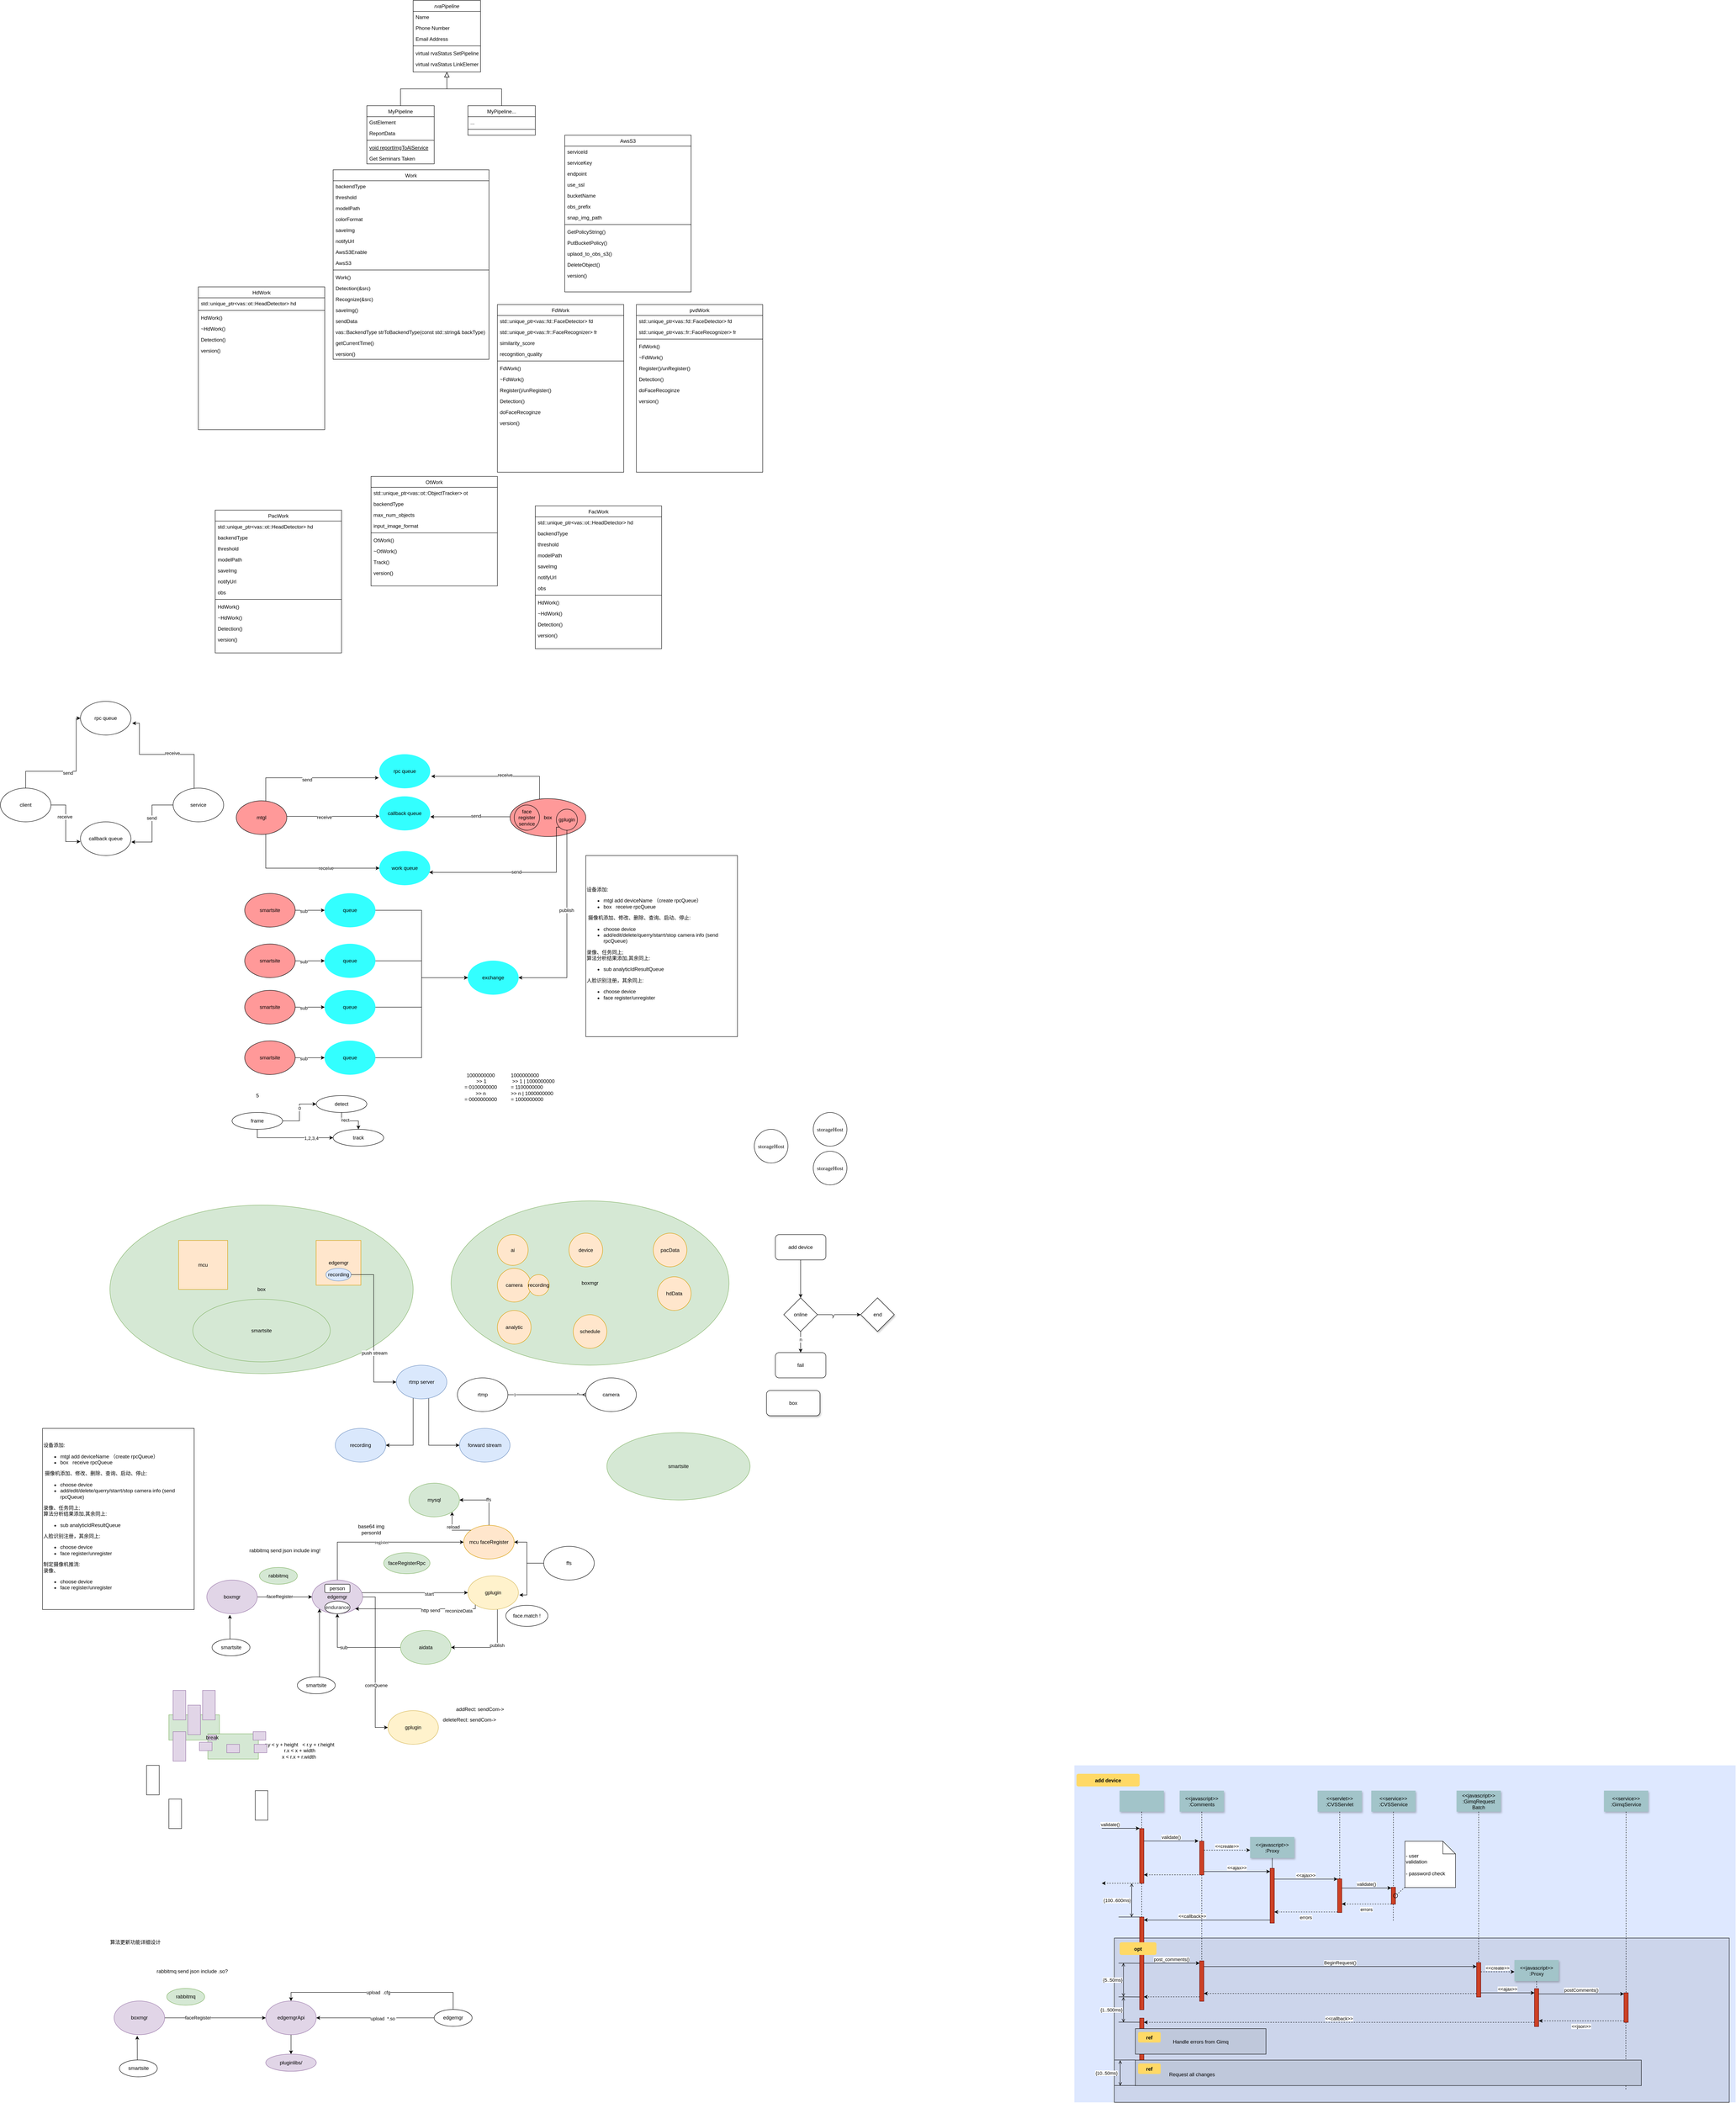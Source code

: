 <mxfile version="14.8.6" type="github">
  <diagram id="C5RBs43oDa-KdzZeNtuy" name="Page-1">
    <mxGraphModel dx="1956" dy="664" grid="1" gridSize="10" guides="1" tooltips="1" connect="1" arrows="1" fold="1" page="1" pageScale="1" pageWidth="827" pageHeight="1169" math="0" shadow="0">
      <root>
        <mxCell id="WIyWlLk6GJQsqaUBKTNV-0" />
        <mxCell id="WIyWlLk6GJQsqaUBKTNV-1" parent="WIyWlLk6GJQsqaUBKTNV-0" />
        <mxCell id="zkfFHV4jXpPFQw0GAbJ--0" value="rvaPipeline" style="swimlane;fontStyle=2;align=center;verticalAlign=top;childLayout=stackLayout;horizontal=1;startSize=26;horizontalStack=0;resizeParent=1;resizeLast=0;collapsible=1;marginBottom=0;rounded=0;shadow=0;strokeWidth=1;" parent="WIyWlLk6GJQsqaUBKTNV-1" vertex="1">
          <mxGeometry x="220" y="10" width="160" height="170" as="geometry">
            <mxRectangle x="230" y="140" width="160" height="26" as="alternateBounds" />
          </mxGeometry>
        </mxCell>
        <mxCell id="zkfFHV4jXpPFQw0GAbJ--1" value="Name" style="text;align=left;verticalAlign=top;spacingLeft=4;spacingRight=4;overflow=hidden;rotatable=0;points=[[0,0.5],[1,0.5]];portConstraint=eastwest;" parent="zkfFHV4jXpPFQw0GAbJ--0" vertex="1">
          <mxGeometry y="26" width="160" height="26" as="geometry" />
        </mxCell>
        <mxCell id="zkfFHV4jXpPFQw0GAbJ--2" value="Phone Number" style="text;align=left;verticalAlign=top;spacingLeft=4;spacingRight=4;overflow=hidden;rotatable=0;points=[[0,0.5],[1,0.5]];portConstraint=eastwest;rounded=0;shadow=0;html=0;" parent="zkfFHV4jXpPFQw0GAbJ--0" vertex="1">
          <mxGeometry y="52" width="160" height="26" as="geometry" />
        </mxCell>
        <mxCell id="zkfFHV4jXpPFQw0GAbJ--3" value="Email Address" style="text;align=left;verticalAlign=top;spacingLeft=4;spacingRight=4;overflow=hidden;rotatable=0;points=[[0,0.5],[1,0.5]];portConstraint=eastwest;rounded=0;shadow=0;html=0;" parent="zkfFHV4jXpPFQw0GAbJ--0" vertex="1">
          <mxGeometry y="78" width="160" height="26" as="geometry" />
        </mxCell>
        <mxCell id="zkfFHV4jXpPFQw0GAbJ--4" value="" style="line;html=1;strokeWidth=1;align=left;verticalAlign=middle;spacingTop=-1;spacingLeft=3;spacingRight=3;rotatable=0;labelPosition=right;points=[];portConstraint=eastwest;" parent="zkfFHV4jXpPFQw0GAbJ--0" vertex="1">
          <mxGeometry y="104" width="160" height="8" as="geometry" />
        </mxCell>
        <mxCell id="zkfFHV4jXpPFQw0GAbJ--5" value="virtual rvaStatus SetPipelineParams" style="text;align=left;verticalAlign=top;spacingLeft=4;spacingRight=4;overflow=hidden;rotatable=0;points=[[0,0.5],[1,0.5]];portConstraint=eastwest;" parent="zkfFHV4jXpPFQw0GAbJ--0" vertex="1">
          <mxGeometry y="112" width="160" height="26" as="geometry" />
        </mxCell>
        <mxCell id="EIuWIeSCN8ZFaZUn1zgs-3" value="virtual rvaStatus LinkElements()" style="text;align=left;verticalAlign=top;spacingLeft=4;spacingRight=4;overflow=hidden;rotatable=0;points=[[0,0.5],[1,0.5]];portConstraint=eastwest;" parent="zkfFHV4jXpPFQw0GAbJ--0" vertex="1">
          <mxGeometry y="138" width="160" height="26" as="geometry" />
        </mxCell>
        <mxCell id="zkfFHV4jXpPFQw0GAbJ--6" value="MyPipeline" style="swimlane;fontStyle=0;align=center;verticalAlign=top;childLayout=stackLayout;horizontal=1;startSize=26;horizontalStack=0;resizeParent=1;resizeLast=0;collapsible=1;marginBottom=0;rounded=0;shadow=0;strokeWidth=1;" parent="WIyWlLk6GJQsqaUBKTNV-1" vertex="1">
          <mxGeometry x="110" y="260" width="160" height="138" as="geometry">
            <mxRectangle x="130" y="380" width="160" height="26" as="alternateBounds" />
          </mxGeometry>
        </mxCell>
        <mxCell id="zkfFHV4jXpPFQw0GAbJ--7" value="GstElement" style="text;align=left;verticalAlign=top;spacingLeft=4;spacingRight=4;overflow=hidden;rotatable=0;points=[[0,0.5],[1,0.5]];portConstraint=eastwest;" parent="zkfFHV4jXpPFQw0GAbJ--6" vertex="1">
          <mxGeometry y="26" width="160" height="26" as="geometry" />
        </mxCell>
        <mxCell id="zkfFHV4jXpPFQw0GAbJ--8" value="ReportData" style="text;align=left;verticalAlign=top;spacingLeft=4;spacingRight=4;overflow=hidden;rotatable=0;points=[[0,0.5],[1,0.5]];portConstraint=eastwest;rounded=0;shadow=0;html=0;" parent="zkfFHV4jXpPFQw0GAbJ--6" vertex="1">
          <mxGeometry y="52" width="160" height="26" as="geometry" />
        </mxCell>
        <mxCell id="zkfFHV4jXpPFQw0GAbJ--9" value="" style="line;html=1;strokeWidth=1;align=left;verticalAlign=middle;spacingTop=-1;spacingLeft=3;spacingRight=3;rotatable=0;labelPosition=right;points=[];portConstraint=eastwest;" parent="zkfFHV4jXpPFQw0GAbJ--6" vertex="1">
          <mxGeometry y="78" width="160" height="8" as="geometry" />
        </mxCell>
        <mxCell id="zkfFHV4jXpPFQw0GAbJ--10" value="void reportImgToAlService" style="text;align=left;verticalAlign=top;spacingLeft=4;spacingRight=4;overflow=hidden;rotatable=0;points=[[0,0.5],[1,0.5]];portConstraint=eastwest;fontStyle=4;" parent="zkfFHV4jXpPFQw0GAbJ--6" vertex="1">
          <mxGeometry y="86" width="160" height="26" as="geometry" />
        </mxCell>
        <mxCell id="zkfFHV4jXpPFQw0GAbJ--11" value="Get Seminars Taken" style="text;align=left;verticalAlign=top;spacingLeft=4;spacingRight=4;overflow=hidden;rotatable=0;points=[[0,0.5],[1,0.5]];portConstraint=eastwest;" parent="zkfFHV4jXpPFQw0GAbJ--6" vertex="1">
          <mxGeometry y="112" width="160" height="26" as="geometry" />
        </mxCell>
        <mxCell id="zkfFHV4jXpPFQw0GAbJ--12" value="" style="endArrow=block;endSize=10;endFill=0;shadow=0;strokeWidth=1;rounded=0;edgeStyle=elbowEdgeStyle;elbow=vertical;" parent="WIyWlLk6GJQsqaUBKTNV-1" source="zkfFHV4jXpPFQw0GAbJ--6" target="zkfFHV4jXpPFQw0GAbJ--0" edge="1">
          <mxGeometry width="160" relative="1" as="geometry">
            <mxPoint x="190" y="103" as="sourcePoint" />
            <mxPoint x="190" y="103" as="targetPoint" />
          </mxGeometry>
        </mxCell>
        <mxCell id="zkfFHV4jXpPFQw0GAbJ--13" value="MyPipeline..." style="swimlane;fontStyle=0;align=center;verticalAlign=top;childLayout=stackLayout;horizontal=1;startSize=26;horizontalStack=0;resizeParent=1;resizeLast=0;collapsible=1;marginBottom=0;rounded=0;shadow=0;strokeWidth=1;" parent="WIyWlLk6GJQsqaUBKTNV-1" vertex="1">
          <mxGeometry x="350" y="260" width="160" height="70" as="geometry">
            <mxRectangle x="340" y="380" width="170" height="26" as="alternateBounds" />
          </mxGeometry>
        </mxCell>
        <mxCell id="zkfFHV4jXpPFQw0GAbJ--14" value="..." style="text;align=left;verticalAlign=top;spacingLeft=4;spacingRight=4;overflow=hidden;rotatable=0;points=[[0,0.5],[1,0.5]];portConstraint=eastwest;" parent="zkfFHV4jXpPFQw0GAbJ--13" vertex="1">
          <mxGeometry y="26" width="160" height="26" as="geometry" />
        </mxCell>
        <mxCell id="zkfFHV4jXpPFQw0GAbJ--15" value="" style="line;html=1;strokeWidth=1;align=left;verticalAlign=middle;spacingTop=-1;spacingLeft=3;spacingRight=3;rotatable=0;labelPosition=right;points=[];portConstraint=eastwest;" parent="zkfFHV4jXpPFQw0GAbJ--13" vertex="1">
          <mxGeometry y="52" width="160" height="8" as="geometry" />
        </mxCell>
        <mxCell id="zkfFHV4jXpPFQw0GAbJ--16" value="" style="endArrow=block;endSize=10;endFill=0;shadow=0;strokeWidth=1;rounded=0;edgeStyle=elbowEdgeStyle;elbow=vertical;" parent="WIyWlLk6GJQsqaUBKTNV-1" source="zkfFHV4jXpPFQw0GAbJ--13" target="zkfFHV4jXpPFQw0GAbJ--0" edge="1">
          <mxGeometry width="160" relative="1" as="geometry">
            <mxPoint x="200" y="273" as="sourcePoint" />
            <mxPoint x="300" y="171" as="targetPoint" />
          </mxGeometry>
        </mxCell>
        <mxCell id="EIuWIeSCN8ZFaZUn1zgs-45" value="HdWork" style="swimlane;fontStyle=0;align=center;verticalAlign=top;childLayout=stackLayout;horizontal=1;startSize=26;horizontalStack=0;resizeParent=1;resizeLast=0;collapsible=1;marginBottom=0;rounded=0;shadow=0;strokeWidth=1;" parent="WIyWlLk6GJQsqaUBKTNV-1" vertex="1">
          <mxGeometry x="-290" y="690" width="300" height="339" as="geometry">
            <mxRectangle x="508" y="120" width="160" height="26" as="alternateBounds" />
          </mxGeometry>
        </mxCell>
        <mxCell id="EIuWIeSCN8ZFaZUn1zgs-46" value="std::unique_ptr&lt;vas::ot::HeadDetector&gt; hd" style="text;align=left;verticalAlign=top;spacingLeft=4;spacingRight=4;overflow=hidden;rotatable=0;points=[[0,0.5],[1,0.5]];portConstraint=eastwest;" parent="EIuWIeSCN8ZFaZUn1zgs-45" vertex="1">
          <mxGeometry y="26" width="300" height="26" as="geometry" />
        </mxCell>
        <mxCell id="EIuWIeSCN8ZFaZUn1zgs-51" value="" style="line;html=1;strokeWidth=1;align=left;verticalAlign=middle;spacingTop=-1;spacingLeft=3;spacingRight=3;rotatable=0;labelPosition=right;points=[];portConstraint=eastwest;" parent="EIuWIeSCN8ZFaZUn1zgs-45" vertex="1">
          <mxGeometry y="52" width="300" height="8" as="geometry" />
        </mxCell>
        <mxCell id="EIuWIeSCN8ZFaZUn1zgs-52" value="HdWork()" style="text;align=left;verticalAlign=top;spacingLeft=4;spacingRight=4;overflow=hidden;rotatable=0;points=[[0,0.5],[1,0.5]];portConstraint=eastwest;" parent="EIuWIeSCN8ZFaZUn1zgs-45" vertex="1">
          <mxGeometry y="60" width="300" height="26" as="geometry" />
        </mxCell>
        <mxCell id="EIuWIeSCN8ZFaZUn1zgs-55" value="~HdWork()" style="text;align=left;verticalAlign=top;spacingLeft=4;spacingRight=4;overflow=hidden;rotatable=0;points=[[0,0.5],[1,0.5]];portConstraint=eastwest;" parent="EIuWIeSCN8ZFaZUn1zgs-45" vertex="1">
          <mxGeometry y="86" width="300" height="26" as="geometry" />
        </mxCell>
        <mxCell id="aHSUzF2l3U4_WT08x_av-0" value="Detection()" style="text;align=left;verticalAlign=top;spacingLeft=4;spacingRight=4;overflow=hidden;rotatable=0;points=[[0,0.5],[1,0.5]];portConstraint=eastwest;" parent="EIuWIeSCN8ZFaZUn1zgs-45" vertex="1">
          <mxGeometry y="112" width="300" height="26" as="geometry" />
        </mxCell>
        <mxCell id="aHSUzF2l3U4_WT08x_av-1" value="version()" style="text;align=left;verticalAlign=top;spacingLeft=4;spacingRight=4;overflow=hidden;rotatable=0;points=[[0,0.5],[1,0.5]];portConstraint=eastwest;" parent="EIuWIeSCN8ZFaZUn1zgs-45" vertex="1">
          <mxGeometry y="138" width="300" height="26" as="geometry" />
        </mxCell>
        <mxCell id="aHSUzF2l3U4_WT08x_av-2" value="FdWork" style="swimlane;fontStyle=0;align=center;verticalAlign=top;childLayout=stackLayout;horizontal=1;startSize=26;horizontalStack=0;resizeParent=1;resizeLast=0;collapsible=1;marginBottom=0;rounded=0;shadow=0;strokeWidth=1;" parent="WIyWlLk6GJQsqaUBKTNV-1" vertex="1">
          <mxGeometry x="420" y="732" width="300" height="398" as="geometry">
            <mxRectangle x="508" y="120" width="160" height="26" as="alternateBounds" />
          </mxGeometry>
        </mxCell>
        <mxCell id="aHSUzF2l3U4_WT08x_av-3" value="std::unique_ptr&lt;vas::fd::FaceDetector&gt; fd" style="text;align=left;verticalAlign=top;spacingLeft=4;spacingRight=4;overflow=hidden;rotatable=0;points=[[0,0.5],[1,0.5]];portConstraint=eastwest;" parent="aHSUzF2l3U4_WT08x_av-2" vertex="1">
          <mxGeometry y="26" width="300" height="26" as="geometry" />
        </mxCell>
        <mxCell id="wuCH2IQg_Po8L5Twyxa0-1" value="std::unique_ptr&lt;vas::fr::FaceRecognizer&gt; fr" style="text;align=left;verticalAlign=top;spacingLeft=4;spacingRight=4;overflow=hidden;rotatable=0;points=[[0,0.5],[1,0.5]];portConstraint=eastwest;" parent="aHSUzF2l3U4_WT08x_av-2" vertex="1">
          <mxGeometry y="52" width="300" height="26" as="geometry" />
        </mxCell>
        <mxCell id="wuCH2IQg_Po8L5Twyxa0-94" value="similarity_score" style="text;align=left;verticalAlign=top;spacingLeft=4;spacingRight=4;overflow=hidden;rotatable=0;points=[[0,0.5],[1,0.5]];portConstraint=eastwest;" parent="aHSUzF2l3U4_WT08x_av-2" vertex="1">
          <mxGeometry y="78" width="300" height="26" as="geometry" />
        </mxCell>
        <mxCell id="wuCH2IQg_Po8L5Twyxa0-95" value="recognition_quality" style="text;align=left;verticalAlign=top;spacingLeft=4;spacingRight=4;overflow=hidden;rotatable=0;points=[[0,0.5],[1,0.5]];portConstraint=eastwest;" parent="aHSUzF2l3U4_WT08x_av-2" vertex="1">
          <mxGeometry y="104" width="300" height="26" as="geometry" />
        </mxCell>
        <mxCell id="aHSUzF2l3U4_WT08x_av-10" value="" style="line;html=1;strokeWidth=1;align=left;verticalAlign=middle;spacingTop=-1;spacingLeft=3;spacingRight=3;rotatable=0;labelPosition=right;points=[];portConstraint=eastwest;" parent="aHSUzF2l3U4_WT08x_av-2" vertex="1">
          <mxGeometry y="130" width="300" height="8" as="geometry" />
        </mxCell>
        <mxCell id="aHSUzF2l3U4_WT08x_av-11" value="FdWork()" style="text;align=left;verticalAlign=top;spacingLeft=4;spacingRight=4;overflow=hidden;rotatable=0;points=[[0,0.5],[1,0.5]];portConstraint=eastwest;" parent="aHSUzF2l3U4_WT08x_av-2" vertex="1">
          <mxGeometry y="138" width="300" height="26" as="geometry" />
        </mxCell>
        <mxCell id="aHSUzF2l3U4_WT08x_av-12" value="~FdWork()" style="text;align=left;verticalAlign=top;spacingLeft=4;spacingRight=4;overflow=hidden;rotatable=0;points=[[0,0.5],[1,0.5]];portConstraint=eastwest;" parent="aHSUzF2l3U4_WT08x_av-2" vertex="1">
          <mxGeometry y="164" width="300" height="26" as="geometry" />
        </mxCell>
        <mxCell id="aHSUzF2l3U4_WT08x_av-13" value="Register()/unRegister()" style="text;align=left;verticalAlign=top;spacingLeft=4;spacingRight=4;overflow=hidden;rotatable=0;points=[[0,0.5],[1,0.5]];portConstraint=eastwest;" parent="aHSUzF2l3U4_WT08x_av-2" vertex="1">
          <mxGeometry y="190" width="300" height="26" as="geometry" />
        </mxCell>
        <mxCell id="aHSUzF2l3U4_WT08x_av-14" value="Detection()" style="text;align=left;verticalAlign=top;spacingLeft=4;spacingRight=4;overflow=hidden;rotatable=0;points=[[0,0.5],[1,0.5]];portConstraint=eastwest;" parent="aHSUzF2l3U4_WT08x_av-2" vertex="1">
          <mxGeometry y="216" width="300" height="26" as="geometry" />
        </mxCell>
        <mxCell id="wuCH2IQg_Po8L5Twyxa0-0" value="doFaceRecoginze" style="text;align=left;verticalAlign=top;spacingLeft=4;spacingRight=4;overflow=hidden;rotatable=0;points=[[0,0.5],[1,0.5]];portConstraint=eastwest;" parent="aHSUzF2l3U4_WT08x_av-2" vertex="1">
          <mxGeometry y="242" width="300" height="26" as="geometry" />
        </mxCell>
        <mxCell id="aHSUzF2l3U4_WT08x_av-16" value="version()" style="text;align=left;verticalAlign=top;spacingLeft=4;spacingRight=4;overflow=hidden;rotatable=0;points=[[0,0.5],[1,0.5]];portConstraint=eastwest;" parent="aHSUzF2l3U4_WT08x_av-2" vertex="1">
          <mxGeometry y="268" width="300" height="26" as="geometry" />
        </mxCell>
        <mxCell id="wuCH2IQg_Po8L5Twyxa0-3" value="PacWork" style="swimlane;fontStyle=0;align=center;verticalAlign=top;childLayout=stackLayout;horizontal=1;startSize=26;horizontalStack=0;resizeParent=1;resizeLast=0;collapsible=1;marginBottom=0;rounded=0;shadow=0;strokeWidth=1;" parent="WIyWlLk6GJQsqaUBKTNV-1" vertex="1">
          <mxGeometry x="-250" y="1220" width="300" height="339" as="geometry">
            <mxRectangle x="508" y="120" width="160" height="26" as="alternateBounds" />
          </mxGeometry>
        </mxCell>
        <mxCell id="wuCH2IQg_Po8L5Twyxa0-4" value="std::unique_ptr&lt;vas::ot::HeadDetector&gt; hd" style="text;align=left;verticalAlign=top;spacingLeft=4;spacingRight=4;overflow=hidden;rotatable=0;points=[[0,0.5],[1,0.5]];portConstraint=eastwest;" parent="wuCH2IQg_Po8L5Twyxa0-3" vertex="1">
          <mxGeometry y="26" width="300" height="26" as="geometry" />
        </mxCell>
        <mxCell id="wuCH2IQg_Po8L5Twyxa0-5" value="backendType" style="text;align=left;verticalAlign=top;spacingLeft=4;spacingRight=4;overflow=hidden;rotatable=0;points=[[0,0.5],[1,0.5]];portConstraint=eastwest;rounded=0;shadow=0;html=0;" parent="wuCH2IQg_Po8L5Twyxa0-3" vertex="1">
          <mxGeometry y="52" width="300" height="26" as="geometry" />
        </mxCell>
        <mxCell id="wuCH2IQg_Po8L5Twyxa0-6" value="threshold" style="text;align=left;verticalAlign=top;spacingLeft=4;spacingRight=4;overflow=hidden;rotatable=0;points=[[0,0.5],[1,0.5]];portConstraint=eastwest;rounded=0;shadow=0;html=0;" parent="wuCH2IQg_Po8L5Twyxa0-3" vertex="1">
          <mxGeometry y="78" width="300" height="26" as="geometry" />
        </mxCell>
        <mxCell id="wuCH2IQg_Po8L5Twyxa0-7" value="modelPath" style="text;align=left;verticalAlign=top;spacingLeft=4;spacingRight=4;overflow=hidden;rotatable=0;points=[[0,0.5],[1,0.5]];portConstraint=eastwest;rounded=0;shadow=0;html=0;" parent="wuCH2IQg_Po8L5Twyxa0-3" vertex="1">
          <mxGeometry y="104" width="300" height="26" as="geometry" />
        </mxCell>
        <mxCell id="wuCH2IQg_Po8L5Twyxa0-8" value="saveImg" style="text;align=left;verticalAlign=top;spacingLeft=4;spacingRight=4;overflow=hidden;rotatable=0;points=[[0,0.5],[1,0.5]];portConstraint=eastwest;rounded=0;shadow=0;html=0;" parent="wuCH2IQg_Po8L5Twyxa0-3" vertex="1">
          <mxGeometry y="130" width="300" height="26" as="geometry" />
        </mxCell>
        <mxCell id="wuCH2IQg_Po8L5Twyxa0-9" value="notifyUrl" style="text;align=left;verticalAlign=top;spacingLeft=4;spacingRight=4;overflow=hidden;rotatable=0;points=[[0,0.5],[1,0.5]];portConstraint=eastwest;rounded=0;shadow=0;html=0;" parent="wuCH2IQg_Po8L5Twyxa0-3" vertex="1">
          <mxGeometry y="156" width="300" height="26" as="geometry" />
        </mxCell>
        <mxCell id="wuCH2IQg_Po8L5Twyxa0-10" value="obs" style="text;align=left;verticalAlign=top;spacingLeft=4;spacingRight=4;overflow=hidden;rotatable=0;points=[[0,0.5],[1,0.5]];portConstraint=eastwest;rounded=0;shadow=0;html=0;" parent="wuCH2IQg_Po8L5Twyxa0-3" vertex="1">
          <mxGeometry y="182" width="300" height="26" as="geometry" />
        </mxCell>
        <mxCell id="wuCH2IQg_Po8L5Twyxa0-11" value="" style="line;html=1;strokeWidth=1;align=left;verticalAlign=middle;spacingTop=-1;spacingLeft=3;spacingRight=3;rotatable=0;labelPosition=right;points=[];portConstraint=eastwest;" parent="wuCH2IQg_Po8L5Twyxa0-3" vertex="1">
          <mxGeometry y="208" width="300" height="8" as="geometry" />
        </mxCell>
        <mxCell id="wuCH2IQg_Po8L5Twyxa0-12" value="HdWork()" style="text;align=left;verticalAlign=top;spacingLeft=4;spacingRight=4;overflow=hidden;rotatable=0;points=[[0,0.5],[1,0.5]];portConstraint=eastwest;" parent="wuCH2IQg_Po8L5Twyxa0-3" vertex="1">
          <mxGeometry y="216" width="300" height="26" as="geometry" />
        </mxCell>
        <mxCell id="wuCH2IQg_Po8L5Twyxa0-13" value="~HdWork()" style="text;align=left;verticalAlign=top;spacingLeft=4;spacingRight=4;overflow=hidden;rotatable=0;points=[[0,0.5],[1,0.5]];portConstraint=eastwest;" parent="wuCH2IQg_Po8L5Twyxa0-3" vertex="1">
          <mxGeometry y="242" width="300" height="26" as="geometry" />
        </mxCell>
        <mxCell id="wuCH2IQg_Po8L5Twyxa0-14" value="Detection()" style="text;align=left;verticalAlign=top;spacingLeft=4;spacingRight=4;overflow=hidden;rotatable=0;points=[[0,0.5],[1,0.5]];portConstraint=eastwest;" parent="wuCH2IQg_Po8L5Twyxa0-3" vertex="1">
          <mxGeometry y="268" width="300" height="26" as="geometry" />
        </mxCell>
        <mxCell id="wuCH2IQg_Po8L5Twyxa0-15" value="version()" style="text;align=left;verticalAlign=top;spacingLeft=4;spacingRight=4;overflow=hidden;rotatable=0;points=[[0,0.5],[1,0.5]];portConstraint=eastwest;" parent="wuCH2IQg_Po8L5Twyxa0-3" vertex="1">
          <mxGeometry y="294" width="300" height="26" as="geometry" />
        </mxCell>
        <mxCell id="wuCH2IQg_Po8L5Twyxa0-17" value="OtWork" style="swimlane;fontStyle=0;align=center;verticalAlign=top;childLayout=stackLayout;horizontal=1;startSize=26;horizontalStack=0;resizeParent=1;resizeLast=0;collapsible=1;marginBottom=0;rounded=0;shadow=0;strokeWidth=1;" parent="WIyWlLk6GJQsqaUBKTNV-1" vertex="1">
          <mxGeometry x="120" y="1140" width="300" height="260" as="geometry">
            <mxRectangle x="508" y="120" width="160" height="26" as="alternateBounds" />
          </mxGeometry>
        </mxCell>
        <mxCell id="wuCH2IQg_Po8L5Twyxa0-18" value="std::unique_ptr&lt;vas::ot::ObjectTracker&gt; ot" style="text;align=left;verticalAlign=top;spacingLeft=4;spacingRight=4;overflow=hidden;rotatable=0;points=[[0,0.5],[1,0.5]];portConstraint=eastwest;" parent="wuCH2IQg_Po8L5Twyxa0-17" vertex="1">
          <mxGeometry y="26" width="300" height="26" as="geometry" />
        </mxCell>
        <mxCell id="wuCH2IQg_Po8L5Twyxa0-19" value="backendType" style="text;align=left;verticalAlign=top;spacingLeft=4;spacingRight=4;overflow=hidden;rotatable=0;points=[[0,0.5],[1,0.5]];portConstraint=eastwest;rounded=0;shadow=0;html=0;" parent="wuCH2IQg_Po8L5Twyxa0-17" vertex="1">
          <mxGeometry y="52" width="300" height="26" as="geometry" />
        </mxCell>
        <mxCell id="wuCH2IQg_Po8L5Twyxa0-21" value="max_num_objects" style="text;align=left;verticalAlign=top;spacingLeft=4;spacingRight=4;overflow=hidden;rotatable=0;points=[[0,0.5],[1,0.5]];portConstraint=eastwest;rounded=0;shadow=0;html=0;" parent="wuCH2IQg_Po8L5Twyxa0-17" vertex="1">
          <mxGeometry y="78" width="300" height="26" as="geometry" />
        </mxCell>
        <mxCell id="wuCH2IQg_Po8L5Twyxa0-22" value="input_image_format" style="text;align=left;verticalAlign=top;spacingLeft=4;spacingRight=4;overflow=hidden;rotatable=0;points=[[0,0.5],[1,0.5]];portConstraint=eastwest;rounded=0;shadow=0;html=0;" parent="wuCH2IQg_Po8L5Twyxa0-17" vertex="1">
          <mxGeometry y="104" width="300" height="26" as="geometry" />
        </mxCell>
        <mxCell id="wuCH2IQg_Po8L5Twyxa0-25" value="" style="line;html=1;strokeWidth=1;align=left;verticalAlign=middle;spacingTop=-1;spacingLeft=3;spacingRight=3;rotatable=0;labelPosition=right;points=[];portConstraint=eastwest;" parent="wuCH2IQg_Po8L5Twyxa0-17" vertex="1">
          <mxGeometry y="130" width="300" height="8" as="geometry" />
        </mxCell>
        <mxCell id="wuCH2IQg_Po8L5Twyxa0-26" value="OtWork()" style="text;align=left;verticalAlign=top;spacingLeft=4;spacingRight=4;overflow=hidden;rotatable=0;points=[[0,0.5],[1,0.5]];portConstraint=eastwest;" parent="wuCH2IQg_Po8L5Twyxa0-17" vertex="1">
          <mxGeometry y="138" width="300" height="26" as="geometry" />
        </mxCell>
        <mxCell id="wuCH2IQg_Po8L5Twyxa0-27" value="~OtWork()" style="text;align=left;verticalAlign=top;spacingLeft=4;spacingRight=4;overflow=hidden;rotatable=0;points=[[0,0.5],[1,0.5]];portConstraint=eastwest;" parent="wuCH2IQg_Po8L5Twyxa0-17" vertex="1">
          <mxGeometry y="164" width="300" height="26" as="geometry" />
        </mxCell>
        <mxCell id="wuCH2IQg_Po8L5Twyxa0-28" value="Track()" style="text;align=left;verticalAlign=top;spacingLeft=4;spacingRight=4;overflow=hidden;rotatable=0;points=[[0,0.5],[1,0.5]];portConstraint=eastwest;" parent="wuCH2IQg_Po8L5Twyxa0-17" vertex="1">
          <mxGeometry y="190" width="300" height="26" as="geometry" />
        </mxCell>
        <mxCell id="wuCH2IQg_Po8L5Twyxa0-29" value="version()" style="text;align=left;verticalAlign=top;spacingLeft=4;spacingRight=4;overflow=hidden;rotatable=0;points=[[0,0.5],[1,0.5]];portConstraint=eastwest;" parent="wuCH2IQg_Po8L5Twyxa0-17" vertex="1">
          <mxGeometry y="216" width="300" height="26" as="geometry" />
        </mxCell>
        <mxCell id="wuCH2IQg_Po8L5Twyxa0-30" value="FacWork" style="swimlane;fontStyle=0;align=center;verticalAlign=top;childLayout=stackLayout;horizontal=1;startSize=26;horizontalStack=0;resizeParent=1;resizeLast=0;collapsible=1;marginBottom=0;rounded=0;shadow=0;strokeWidth=1;" parent="WIyWlLk6GJQsqaUBKTNV-1" vertex="1">
          <mxGeometry x="510" y="1210" width="300" height="339" as="geometry">
            <mxRectangle x="508" y="120" width="160" height="26" as="alternateBounds" />
          </mxGeometry>
        </mxCell>
        <mxCell id="wuCH2IQg_Po8L5Twyxa0-31" value="std::unique_ptr&lt;vas::ot::HeadDetector&gt; hd" style="text;align=left;verticalAlign=top;spacingLeft=4;spacingRight=4;overflow=hidden;rotatable=0;points=[[0,0.5],[1,0.5]];portConstraint=eastwest;" parent="wuCH2IQg_Po8L5Twyxa0-30" vertex="1">
          <mxGeometry y="26" width="300" height="26" as="geometry" />
        </mxCell>
        <mxCell id="wuCH2IQg_Po8L5Twyxa0-32" value="backendType" style="text;align=left;verticalAlign=top;spacingLeft=4;spacingRight=4;overflow=hidden;rotatable=0;points=[[0,0.5],[1,0.5]];portConstraint=eastwest;rounded=0;shadow=0;html=0;" parent="wuCH2IQg_Po8L5Twyxa0-30" vertex="1">
          <mxGeometry y="52" width="300" height="26" as="geometry" />
        </mxCell>
        <mxCell id="wuCH2IQg_Po8L5Twyxa0-33" value="threshold" style="text;align=left;verticalAlign=top;spacingLeft=4;spacingRight=4;overflow=hidden;rotatable=0;points=[[0,0.5],[1,0.5]];portConstraint=eastwest;rounded=0;shadow=0;html=0;" parent="wuCH2IQg_Po8L5Twyxa0-30" vertex="1">
          <mxGeometry y="78" width="300" height="26" as="geometry" />
        </mxCell>
        <mxCell id="wuCH2IQg_Po8L5Twyxa0-34" value="modelPath" style="text;align=left;verticalAlign=top;spacingLeft=4;spacingRight=4;overflow=hidden;rotatable=0;points=[[0,0.5],[1,0.5]];portConstraint=eastwest;rounded=0;shadow=0;html=0;" parent="wuCH2IQg_Po8L5Twyxa0-30" vertex="1">
          <mxGeometry y="104" width="300" height="26" as="geometry" />
        </mxCell>
        <mxCell id="wuCH2IQg_Po8L5Twyxa0-35" value="saveImg" style="text;align=left;verticalAlign=top;spacingLeft=4;spacingRight=4;overflow=hidden;rotatable=0;points=[[0,0.5],[1,0.5]];portConstraint=eastwest;rounded=0;shadow=0;html=0;" parent="wuCH2IQg_Po8L5Twyxa0-30" vertex="1">
          <mxGeometry y="130" width="300" height="26" as="geometry" />
        </mxCell>
        <mxCell id="wuCH2IQg_Po8L5Twyxa0-36" value="notifyUrl" style="text;align=left;verticalAlign=top;spacingLeft=4;spacingRight=4;overflow=hidden;rotatable=0;points=[[0,0.5],[1,0.5]];portConstraint=eastwest;rounded=0;shadow=0;html=0;" parent="wuCH2IQg_Po8L5Twyxa0-30" vertex="1">
          <mxGeometry y="156" width="300" height="26" as="geometry" />
        </mxCell>
        <mxCell id="wuCH2IQg_Po8L5Twyxa0-37" value="obs" style="text;align=left;verticalAlign=top;spacingLeft=4;spacingRight=4;overflow=hidden;rotatable=0;points=[[0,0.5],[1,0.5]];portConstraint=eastwest;rounded=0;shadow=0;html=0;" parent="wuCH2IQg_Po8L5Twyxa0-30" vertex="1">
          <mxGeometry y="182" width="300" height="26" as="geometry" />
        </mxCell>
        <mxCell id="wuCH2IQg_Po8L5Twyxa0-38" value="" style="line;html=1;strokeWidth=1;align=left;verticalAlign=middle;spacingTop=-1;spacingLeft=3;spacingRight=3;rotatable=0;labelPosition=right;points=[];portConstraint=eastwest;" parent="wuCH2IQg_Po8L5Twyxa0-30" vertex="1">
          <mxGeometry y="208" width="300" height="8" as="geometry" />
        </mxCell>
        <mxCell id="wuCH2IQg_Po8L5Twyxa0-39" value="HdWork()" style="text;align=left;verticalAlign=top;spacingLeft=4;spacingRight=4;overflow=hidden;rotatable=0;points=[[0,0.5],[1,0.5]];portConstraint=eastwest;" parent="wuCH2IQg_Po8L5Twyxa0-30" vertex="1">
          <mxGeometry y="216" width="300" height="26" as="geometry" />
        </mxCell>
        <mxCell id="wuCH2IQg_Po8L5Twyxa0-40" value="~HdWork()" style="text;align=left;verticalAlign=top;spacingLeft=4;spacingRight=4;overflow=hidden;rotatable=0;points=[[0,0.5],[1,0.5]];portConstraint=eastwest;" parent="wuCH2IQg_Po8L5Twyxa0-30" vertex="1">
          <mxGeometry y="242" width="300" height="26" as="geometry" />
        </mxCell>
        <mxCell id="wuCH2IQg_Po8L5Twyxa0-41" value="Detection()" style="text;align=left;verticalAlign=top;spacingLeft=4;spacingRight=4;overflow=hidden;rotatable=0;points=[[0,0.5],[1,0.5]];portConstraint=eastwest;" parent="wuCH2IQg_Po8L5Twyxa0-30" vertex="1">
          <mxGeometry y="268" width="300" height="26" as="geometry" />
        </mxCell>
        <mxCell id="wuCH2IQg_Po8L5Twyxa0-42" value="version()" style="text;align=left;verticalAlign=top;spacingLeft=4;spacingRight=4;overflow=hidden;rotatable=0;points=[[0,0.5],[1,0.5]];portConstraint=eastwest;" parent="wuCH2IQg_Po8L5Twyxa0-30" vertex="1">
          <mxGeometry y="294" width="300" height="26" as="geometry" />
        </mxCell>
        <mxCell id="wuCH2IQg_Po8L5Twyxa0-45" value="Work" style="swimlane;fontStyle=0;align=center;verticalAlign=top;childLayout=stackLayout;horizontal=1;startSize=26;horizontalStack=0;resizeParent=1;resizeLast=0;collapsible=1;marginBottom=0;rounded=0;shadow=0;strokeWidth=1;" parent="WIyWlLk6GJQsqaUBKTNV-1" vertex="1">
          <mxGeometry x="30" y="412" width="370" height="450" as="geometry">
            <mxRectangle x="508" y="120" width="160" height="26" as="alternateBounds" />
          </mxGeometry>
        </mxCell>
        <mxCell id="wuCH2IQg_Po8L5Twyxa0-47" value="backendType" style="text;align=left;verticalAlign=top;spacingLeft=4;spacingRight=4;overflow=hidden;rotatable=0;points=[[0,0.5],[1,0.5]];portConstraint=eastwest;rounded=0;shadow=0;html=0;" parent="wuCH2IQg_Po8L5Twyxa0-45" vertex="1">
          <mxGeometry y="26" width="370" height="26" as="geometry" />
        </mxCell>
        <mxCell id="wuCH2IQg_Po8L5Twyxa0-48" value="threshold" style="text;align=left;verticalAlign=top;spacingLeft=4;spacingRight=4;overflow=hidden;rotatable=0;points=[[0,0.5],[1,0.5]];portConstraint=eastwest;rounded=0;shadow=0;html=0;" parent="wuCH2IQg_Po8L5Twyxa0-45" vertex="1">
          <mxGeometry y="52" width="370" height="26" as="geometry" />
        </mxCell>
        <mxCell id="wuCH2IQg_Po8L5Twyxa0-49" value="modelPath" style="text;align=left;verticalAlign=top;spacingLeft=4;spacingRight=4;overflow=hidden;rotatable=0;points=[[0,0.5],[1,0.5]];portConstraint=eastwest;rounded=0;shadow=0;html=0;" parent="wuCH2IQg_Po8L5Twyxa0-45" vertex="1">
          <mxGeometry y="78" width="370" height="26" as="geometry" />
        </mxCell>
        <mxCell id="wuCH2IQg_Po8L5Twyxa0-51" value="colorFormat" style="text;align=left;verticalAlign=top;spacingLeft=4;spacingRight=4;overflow=hidden;rotatable=0;points=[[0,0.5],[1,0.5]];portConstraint=eastwest;rounded=0;shadow=0;html=0;" parent="wuCH2IQg_Po8L5Twyxa0-45" vertex="1">
          <mxGeometry y="104" width="370" height="26" as="geometry" />
        </mxCell>
        <mxCell id="wuCH2IQg_Po8L5Twyxa0-50" value="saveImg" style="text;align=left;verticalAlign=top;spacingLeft=4;spacingRight=4;overflow=hidden;rotatable=0;points=[[0,0.5],[1,0.5]];portConstraint=eastwest;rounded=0;shadow=0;html=0;" parent="wuCH2IQg_Po8L5Twyxa0-45" vertex="1">
          <mxGeometry y="130" width="370" height="26" as="geometry" />
        </mxCell>
        <mxCell id="wuCH2IQg_Po8L5Twyxa0-78" value="notifyUrl" style="text;align=left;verticalAlign=top;spacingLeft=4;spacingRight=4;overflow=hidden;rotatable=0;points=[[0,0.5],[1,0.5]];portConstraint=eastwest;rounded=0;shadow=0;html=0;" parent="wuCH2IQg_Po8L5Twyxa0-45" vertex="1">
          <mxGeometry y="156" width="370" height="26" as="geometry" />
        </mxCell>
        <mxCell id="wuCH2IQg_Po8L5Twyxa0-52" value="AwsS3Enable" style="text;align=left;verticalAlign=top;spacingLeft=4;spacingRight=4;overflow=hidden;rotatable=0;points=[[0,0.5],[1,0.5]];portConstraint=eastwest;rounded=0;shadow=0;html=0;" parent="wuCH2IQg_Po8L5Twyxa0-45" vertex="1">
          <mxGeometry y="182" width="370" height="26" as="geometry" />
        </mxCell>
        <mxCell id="wuCH2IQg_Po8L5Twyxa0-97" value="AwsS3" style="text;align=left;verticalAlign=top;spacingLeft=4;spacingRight=4;overflow=hidden;rotatable=0;points=[[0,0.5],[1,0.5]];portConstraint=eastwest;rounded=0;shadow=0;html=0;" parent="wuCH2IQg_Po8L5Twyxa0-45" vertex="1">
          <mxGeometry y="208" width="370" height="26" as="geometry" />
        </mxCell>
        <mxCell id="wuCH2IQg_Po8L5Twyxa0-53" value="" style="line;html=1;strokeWidth=1;align=left;verticalAlign=middle;spacingTop=-1;spacingLeft=3;spacingRight=3;rotatable=0;labelPosition=right;points=[];portConstraint=eastwest;" parent="wuCH2IQg_Po8L5Twyxa0-45" vertex="1">
          <mxGeometry y="234" width="370" height="8" as="geometry" />
        </mxCell>
        <mxCell id="wuCH2IQg_Po8L5Twyxa0-54" value="Work()" style="text;align=left;verticalAlign=top;spacingLeft=4;spacingRight=4;overflow=hidden;rotatable=0;points=[[0,0.5],[1,0.5]];portConstraint=eastwest;" parent="wuCH2IQg_Po8L5Twyxa0-45" vertex="1">
          <mxGeometry y="242" width="370" height="26" as="geometry" />
        </mxCell>
        <mxCell id="wuCH2IQg_Po8L5Twyxa0-56" value="Detection(&amp;src)" style="text;align=left;verticalAlign=top;spacingLeft=4;spacingRight=4;overflow=hidden;rotatable=0;points=[[0,0.5],[1,0.5]];portConstraint=eastwest;" parent="wuCH2IQg_Po8L5Twyxa0-45" vertex="1">
          <mxGeometry y="268" width="370" height="26" as="geometry" />
        </mxCell>
        <mxCell id="B-1sp_UQPxZxmX_SxxcJ-0" value="Recognize(&amp;src)" style="text;align=left;verticalAlign=top;spacingLeft=4;spacingRight=4;overflow=hidden;rotatable=0;points=[[0,0.5],[1,0.5]];portConstraint=eastwest;" parent="wuCH2IQg_Po8L5Twyxa0-45" vertex="1">
          <mxGeometry y="294" width="370" height="26" as="geometry" />
        </mxCell>
        <mxCell id="wuCH2IQg_Po8L5Twyxa0-59" value="saveImg()" style="text;align=left;verticalAlign=top;spacingLeft=4;spacingRight=4;overflow=hidden;rotatable=0;points=[[0,0.5],[1,0.5]];portConstraint=eastwest;" parent="wuCH2IQg_Po8L5Twyxa0-45" vertex="1">
          <mxGeometry y="320" width="370" height="26" as="geometry" />
        </mxCell>
        <mxCell id="wuCH2IQg_Po8L5Twyxa0-57" value="sendData" style="text;align=left;verticalAlign=top;spacingLeft=4;spacingRight=4;overflow=hidden;rotatable=0;points=[[0,0.5],[1,0.5]];portConstraint=eastwest;" parent="wuCH2IQg_Po8L5Twyxa0-45" vertex="1">
          <mxGeometry y="346" width="370" height="26" as="geometry" />
        </mxCell>
        <mxCell id="wuCH2IQg_Po8L5Twyxa0-98" value="vas::BackendType strToBackendType(const std::string&amp; backType)" style="text;align=left;verticalAlign=top;spacingLeft=4;spacingRight=4;overflow=hidden;rotatable=0;points=[[0,0.5],[1,0.5]];portConstraint=eastwest;" parent="wuCH2IQg_Po8L5Twyxa0-45" vertex="1">
          <mxGeometry y="372" width="370" height="26" as="geometry" />
        </mxCell>
        <mxCell id="wuCH2IQg_Po8L5Twyxa0-99" value="getCurrentTime()" style="text;align=left;verticalAlign=top;spacingLeft=4;spacingRight=4;overflow=hidden;rotatable=0;points=[[0,0.5],[1,0.5]];portConstraint=eastwest;" parent="wuCH2IQg_Po8L5Twyxa0-45" vertex="1">
          <mxGeometry y="398" width="370" height="26" as="geometry" />
        </mxCell>
        <mxCell id="wuCH2IQg_Po8L5Twyxa0-58" value="version()" style="text;align=left;verticalAlign=top;spacingLeft=4;spacingRight=4;overflow=hidden;rotatable=0;points=[[0,0.5],[1,0.5]];portConstraint=eastwest;" parent="wuCH2IQg_Po8L5Twyxa0-45" vertex="1">
          <mxGeometry y="424" width="370" height="26" as="geometry" />
        </mxCell>
        <mxCell id="wuCH2IQg_Po8L5Twyxa0-61" value="pvdWork" style="swimlane;fontStyle=0;align=center;verticalAlign=top;childLayout=stackLayout;horizontal=1;startSize=26;horizontalStack=0;resizeParent=1;resizeLast=0;collapsible=1;marginBottom=0;rounded=0;shadow=0;strokeWidth=1;" parent="WIyWlLk6GJQsqaUBKTNV-1" vertex="1">
          <mxGeometry x="750" y="732" width="300" height="398" as="geometry">
            <mxRectangle x="508" y="120" width="160" height="26" as="alternateBounds" />
          </mxGeometry>
        </mxCell>
        <mxCell id="wuCH2IQg_Po8L5Twyxa0-62" value="std::unique_ptr&lt;vas::fd::FaceDetector&gt; fd" style="text;align=left;verticalAlign=top;spacingLeft=4;spacingRight=4;overflow=hidden;rotatable=0;points=[[0,0.5],[1,0.5]];portConstraint=eastwest;" parent="wuCH2IQg_Po8L5Twyxa0-61" vertex="1">
          <mxGeometry y="26" width="300" height="26" as="geometry" />
        </mxCell>
        <mxCell id="wuCH2IQg_Po8L5Twyxa0-63" value="std::unique_ptr&lt;vas::fr::FaceRecognizer&gt; fr" style="text;align=left;verticalAlign=top;spacingLeft=4;spacingRight=4;overflow=hidden;rotatable=0;points=[[0,0.5],[1,0.5]];portConstraint=eastwest;" parent="wuCH2IQg_Po8L5Twyxa0-61" vertex="1">
          <mxGeometry y="52" width="300" height="26" as="geometry" />
        </mxCell>
        <mxCell id="wuCH2IQg_Po8L5Twyxa0-70" value="" style="line;html=1;strokeWidth=1;align=left;verticalAlign=middle;spacingTop=-1;spacingLeft=3;spacingRight=3;rotatable=0;labelPosition=right;points=[];portConstraint=eastwest;" parent="wuCH2IQg_Po8L5Twyxa0-61" vertex="1">
          <mxGeometry y="78" width="300" height="8" as="geometry" />
        </mxCell>
        <mxCell id="wuCH2IQg_Po8L5Twyxa0-71" value="FdWork()" style="text;align=left;verticalAlign=top;spacingLeft=4;spacingRight=4;overflow=hidden;rotatable=0;points=[[0,0.5],[1,0.5]];portConstraint=eastwest;" parent="wuCH2IQg_Po8L5Twyxa0-61" vertex="1">
          <mxGeometry y="86" width="300" height="26" as="geometry" />
        </mxCell>
        <mxCell id="wuCH2IQg_Po8L5Twyxa0-72" value="~FdWork()" style="text;align=left;verticalAlign=top;spacingLeft=4;spacingRight=4;overflow=hidden;rotatable=0;points=[[0,0.5],[1,0.5]];portConstraint=eastwest;" parent="wuCH2IQg_Po8L5Twyxa0-61" vertex="1">
          <mxGeometry y="112" width="300" height="26" as="geometry" />
        </mxCell>
        <mxCell id="wuCH2IQg_Po8L5Twyxa0-73" value="Register()/unRegister()" style="text;align=left;verticalAlign=top;spacingLeft=4;spacingRight=4;overflow=hidden;rotatable=0;points=[[0,0.5],[1,0.5]];portConstraint=eastwest;" parent="wuCH2IQg_Po8L5Twyxa0-61" vertex="1">
          <mxGeometry y="138" width="300" height="26" as="geometry" />
        </mxCell>
        <mxCell id="wuCH2IQg_Po8L5Twyxa0-74" value="Detection()" style="text;align=left;verticalAlign=top;spacingLeft=4;spacingRight=4;overflow=hidden;rotatable=0;points=[[0,0.5],[1,0.5]];portConstraint=eastwest;" parent="wuCH2IQg_Po8L5Twyxa0-61" vertex="1">
          <mxGeometry y="164" width="300" height="26" as="geometry" />
        </mxCell>
        <mxCell id="wuCH2IQg_Po8L5Twyxa0-75" value="doFaceRecoginze" style="text;align=left;verticalAlign=top;spacingLeft=4;spacingRight=4;overflow=hidden;rotatable=0;points=[[0,0.5],[1,0.5]];portConstraint=eastwest;" parent="wuCH2IQg_Po8L5Twyxa0-61" vertex="1">
          <mxGeometry y="190" width="300" height="26" as="geometry" />
        </mxCell>
        <mxCell id="wuCH2IQg_Po8L5Twyxa0-76" value="version()" style="text;align=left;verticalAlign=top;spacingLeft=4;spacingRight=4;overflow=hidden;rotatable=0;points=[[0,0.5],[1,0.5]];portConstraint=eastwest;" parent="wuCH2IQg_Po8L5Twyxa0-61" vertex="1">
          <mxGeometry y="216" width="300" height="26" as="geometry" />
        </mxCell>
        <mxCell id="wuCH2IQg_Po8L5Twyxa0-79" value="AwsS3" style="swimlane;fontStyle=0;align=center;verticalAlign=top;childLayout=stackLayout;horizontal=1;startSize=26;horizontalStack=0;resizeParent=1;resizeLast=0;collapsible=1;marginBottom=0;rounded=0;shadow=0;strokeWidth=1;" parent="WIyWlLk6GJQsqaUBKTNV-1" vertex="1">
          <mxGeometry x="580" y="330" width="300" height="372" as="geometry">
            <mxRectangle x="508" y="120" width="160" height="26" as="alternateBounds" />
          </mxGeometry>
        </mxCell>
        <mxCell id="wuCH2IQg_Po8L5Twyxa0-83" value="serviceId" style="text;align=left;verticalAlign=top;spacingLeft=4;spacingRight=4;overflow=hidden;rotatable=0;points=[[0,0.5],[1,0.5]];portConstraint=eastwest;rounded=0;shadow=0;html=0;" parent="wuCH2IQg_Po8L5Twyxa0-79" vertex="1">
          <mxGeometry y="26" width="300" height="26" as="geometry" />
        </mxCell>
        <mxCell id="wuCH2IQg_Po8L5Twyxa0-84" value="serviceKey" style="text;align=left;verticalAlign=top;spacingLeft=4;spacingRight=4;overflow=hidden;rotatable=0;points=[[0,0.5],[1,0.5]];portConstraint=eastwest;rounded=0;shadow=0;html=0;" parent="wuCH2IQg_Po8L5Twyxa0-79" vertex="1">
          <mxGeometry y="52" width="300" height="26" as="geometry" />
        </mxCell>
        <mxCell id="wuCH2IQg_Po8L5Twyxa0-80" value="endpoint" style="text;align=left;verticalAlign=top;spacingLeft=4;spacingRight=4;overflow=hidden;rotatable=0;points=[[0,0.5],[1,0.5]];portConstraint=eastwest;rounded=0;shadow=0;html=0;" parent="wuCH2IQg_Po8L5Twyxa0-79" vertex="1">
          <mxGeometry y="78" width="300" height="26" as="geometry" />
        </mxCell>
        <mxCell id="wuCH2IQg_Po8L5Twyxa0-85" value="use_ssl" style="text;align=left;verticalAlign=top;spacingLeft=4;spacingRight=4;overflow=hidden;rotatable=0;points=[[0,0.5],[1,0.5]];portConstraint=eastwest;rounded=0;shadow=0;html=0;" parent="wuCH2IQg_Po8L5Twyxa0-79" vertex="1">
          <mxGeometry y="104" width="300" height="26" as="geometry" />
        </mxCell>
        <mxCell id="wuCH2IQg_Po8L5Twyxa0-81" value="bucketName" style="text;align=left;verticalAlign=top;spacingLeft=4;spacingRight=4;overflow=hidden;rotatable=0;points=[[0,0.5],[1,0.5]];portConstraint=eastwest;rounded=0;shadow=0;html=0;" parent="wuCH2IQg_Po8L5Twyxa0-79" vertex="1">
          <mxGeometry y="130" width="300" height="26" as="geometry" />
        </mxCell>
        <mxCell id="wuCH2IQg_Po8L5Twyxa0-82" value="obs_prefix" style="text;align=left;verticalAlign=top;spacingLeft=4;spacingRight=4;overflow=hidden;rotatable=0;points=[[0,0.5],[1,0.5]];portConstraint=eastwest;rounded=0;shadow=0;html=0;" parent="wuCH2IQg_Po8L5Twyxa0-79" vertex="1">
          <mxGeometry y="156" width="300" height="26" as="geometry" />
        </mxCell>
        <mxCell id="wuCH2IQg_Po8L5Twyxa0-96" value="snap_img_path" style="text;align=left;verticalAlign=top;spacingLeft=4;spacingRight=4;overflow=hidden;rotatable=0;points=[[0,0.5],[1,0.5]];portConstraint=eastwest;rounded=0;shadow=0;html=0;" parent="wuCH2IQg_Po8L5Twyxa0-79" vertex="1">
          <mxGeometry y="182" width="300" height="26" as="geometry" />
        </mxCell>
        <mxCell id="wuCH2IQg_Po8L5Twyxa0-87" value="" style="line;html=1;strokeWidth=1;align=left;verticalAlign=middle;spacingTop=-1;spacingLeft=3;spacingRight=3;rotatable=0;labelPosition=right;points=[];portConstraint=eastwest;" parent="wuCH2IQg_Po8L5Twyxa0-79" vertex="1">
          <mxGeometry y="208" width="300" height="8" as="geometry" />
        </mxCell>
        <mxCell id="wuCH2IQg_Po8L5Twyxa0-88" value="GetPolicyString()" style="text;align=left;verticalAlign=top;spacingLeft=4;spacingRight=4;overflow=hidden;rotatable=0;points=[[0,0.5],[1,0.5]];portConstraint=eastwest;" parent="wuCH2IQg_Po8L5Twyxa0-79" vertex="1">
          <mxGeometry y="216" width="300" height="26" as="geometry" />
        </mxCell>
        <mxCell id="wuCH2IQg_Po8L5Twyxa0-89" value="PutBucketPolicy()" style="text;align=left;verticalAlign=top;spacingLeft=4;spacingRight=4;overflow=hidden;rotatable=0;points=[[0,0.5],[1,0.5]];portConstraint=eastwest;" parent="wuCH2IQg_Po8L5Twyxa0-79" vertex="1">
          <mxGeometry y="242" width="300" height="26" as="geometry" />
        </mxCell>
        <mxCell id="wuCH2IQg_Po8L5Twyxa0-90" value="uplaod_to_obs_s3()" style="text;align=left;verticalAlign=top;spacingLeft=4;spacingRight=4;overflow=hidden;rotatable=0;points=[[0,0.5],[1,0.5]];portConstraint=eastwest;" parent="wuCH2IQg_Po8L5Twyxa0-79" vertex="1">
          <mxGeometry y="268" width="300" height="26" as="geometry" />
        </mxCell>
        <mxCell id="wuCH2IQg_Po8L5Twyxa0-91" value="DeleteObject()" style="text;align=left;verticalAlign=top;spacingLeft=4;spacingRight=4;overflow=hidden;rotatable=0;points=[[0,0.5],[1,0.5]];portConstraint=eastwest;" parent="wuCH2IQg_Po8L5Twyxa0-79" vertex="1">
          <mxGeometry y="294" width="300" height="26" as="geometry" />
        </mxCell>
        <mxCell id="wuCH2IQg_Po8L5Twyxa0-92" value="version()" style="text;align=left;verticalAlign=top;spacingLeft=4;spacingRight=4;overflow=hidden;rotatable=0;points=[[0,0.5],[1,0.5]];portConstraint=eastwest;" parent="wuCH2IQg_Po8L5Twyxa0-79" vertex="1">
          <mxGeometry y="320" width="300" height="26" as="geometry" />
        </mxCell>
        <mxCell id="4Y4kIFAbHCbc3e0_oAzH-7" style="edgeStyle=orthogonalEdgeStyle;rounded=0;orthogonalLoop=1;jettySize=auto;html=1;entryX=1.025;entryY=0.65;entryDx=0;entryDy=0;entryPerimeter=0;" parent="WIyWlLk6GJQsqaUBKTNV-1" source="4Y4kIFAbHCbc3e0_oAzH-2" target="4Y4kIFAbHCbc3e0_oAzH-4" edge="1">
          <mxGeometry relative="1" as="geometry">
            <Array as="points">
              <mxPoint x="-300" y="1800" />
              <mxPoint x="-430" y="1800" />
              <mxPoint x="-430" y="1726" />
            </Array>
          </mxGeometry>
        </mxCell>
        <mxCell id="4Y4kIFAbHCbc3e0_oAzH-9" value="receive" style="edgeLabel;html=1;align=center;verticalAlign=middle;resizable=0;points=[];" parent="4Y4kIFAbHCbc3e0_oAzH-7" vertex="1" connectable="0">
          <mxGeometry x="-0.121" y="-3" relative="1" as="geometry">
            <mxPoint as="offset" />
          </mxGeometry>
        </mxCell>
        <mxCell id="4Y4kIFAbHCbc3e0_oAzH-11" style="edgeStyle=orthogonalEdgeStyle;rounded=0;orthogonalLoop=1;jettySize=auto;html=1;entryX=1.008;entryY=0.6;entryDx=0;entryDy=0;entryPerimeter=0;" parent="WIyWlLk6GJQsqaUBKTNV-1" source="4Y4kIFAbHCbc3e0_oAzH-2" target="4Y4kIFAbHCbc3e0_oAzH-10" edge="1">
          <mxGeometry relative="1" as="geometry" />
        </mxCell>
        <mxCell id="4Y4kIFAbHCbc3e0_oAzH-13" value="send" style="edgeLabel;html=1;align=center;verticalAlign=middle;resizable=0;points=[];" parent="4Y4kIFAbHCbc3e0_oAzH-11" vertex="1" connectable="0">
          <mxGeometry x="-0.134" y="-2" relative="1" as="geometry">
            <mxPoint x="1" as="offset" />
          </mxGeometry>
        </mxCell>
        <mxCell id="4Y4kIFAbHCbc3e0_oAzH-2" value="service" style="ellipse;whiteSpace=wrap;html=1;fillColor=none;" parent="WIyWlLk6GJQsqaUBKTNV-1" vertex="1">
          <mxGeometry x="-350" y="1880" width="120" height="80" as="geometry" />
        </mxCell>
        <mxCell id="4Y4kIFAbHCbc3e0_oAzH-6" style="edgeStyle=orthogonalEdgeStyle;rounded=0;orthogonalLoop=1;jettySize=auto;html=1;" parent="WIyWlLk6GJQsqaUBKTNV-1" source="4Y4kIFAbHCbc3e0_oAzH-3" target="4Y4kIFAbHCbc3e0_oAzH-4" edge="1">
          <mxGeometry relative="1" as="geometry">
            <Array as="points">
              <mxPoint x="-700" y="1840" />
              <mxPoint x="-580" y="1840" />
              <mxPoint x="-580" y="1714" />
            </Array>
          </mxGeometry>
        </mxCell>
        <mxCell id="4Y4kIFAbHCbc3e0_oAzH-8" value="send" style="edgeLabel;html=1;align=center;verticalAlign=middle;resizable=0;points=[];" parent="4Y4kIFAbHCbc3e0_oAzH-6" vertex="1" connectable="0">
          <mxGeometry x="-0.055" y="-4" relative="1" as="geometry">
            <mxPoint as="offset" />
          </mxGeometry>
        </mxCell>
        <mxCell id="4Y4kIFAbHCbc3e0_oAzH-12" style="edgeStyle=orthogonalEdgeStyle;rounded=0;orthogonalLoop=1;jettySize=auto;html=1;entryX=0;entryY=0.588;entryDx=0;entryDy=0;entryPerimeter=0;" parent="WIyWlLk6GJQsqaUBKTNV-1" source="4Y4kIFAbHCbc3e0_oAzH-3" target="4Y4kIFAbHCbc3e0_oAzH-10" edge="1">
          <mxGeometry relative="1" as="geometry" />
        </mxCell>
        <mxCell id="4Y4kIFAbHCbc3e0_oAzH-15" value="receive" style="edgeLabel;html=1;align=center;verticalAlign=middle;resizable=0;points=[];" parent="4Y4kIFAbHCbc3e0_oAzH-12" vertex="1" connectable="0">
          <mxGeometry x="-0.198" y="-2" relative="1" as="geometry">
            <mxPoint as="offset" />
          </mxGeometry>
        </mxCell>
        <mxCell id="4Y4kIFAbHCbc3e0_oAzH-3" value="client" style="ellipse;whiteSpace=wrap;html=1;fillColor=none;" parent="WIyWlLk6GJQsqaUBKTNV-1" vertex="1">
          <mxGeometry x="-760" y="1880" width="120" height="80" as="geometry" />
        </mxCell>
        <mxCell id="4Y4kIFAbHCbc3e0_oAzH-4" value="rpc queue" style="ellipse;whiteSpace=wrap;html=1;fillColor=none;" parent="WIyWlLk6GJQsqaUBKTNV-1" vertex="1">
          <mxGeometry x="-570" y="1674" width="120" height="80" as="geometry" />
        </mxCell>
        <mxCell id="4Y4kIFAbHCbc3e0_oAzH-10" value="callback queue" style="ellipse;whiteSpace=wrap;html=1;fillColor=none;" parent="WIyWlLk6GJQsqaUBKTNV-1" vertex="1">
          <mxGeometry x="-570" y="1960" width="120" height="80" as="geometry" />
        </mxCell>
        <mxCell id="4Y4kIFAbHCbc3e0_oAzH-16" style="edgeStyle=orthogonalEdgeStyle;rounded=0;orthogonalLoop=1;jettySize=auto;html=1;entryX=1.025;entryY=0.65;entryDx=0;entryDy=0;entryPerimeter=0;" parent="WIyWlLk6GJQsqaUBKTNV-1" source="4Y4kIFAbHCbc3e0_oAzH-20" target="4Y4kIFAbHCbc3e0_oAzH-26" edge="1">
          <mxGeometry relative="1" as="geometry">
            <Array as="points">
              <mxPoint x="520" y="1852" />
            </Array>
          </mxGeometry>
        </mxCell>
        <mxCell id="4Y4kIFAbHCbc3e0_oAzH-17" value="receive" style="edgeLabel;html=1;align=center;verticalAlign=middle;resizable=0;points=[];" parent="4Y4kIFAbHCbc3e0_oAzH-16" vertex="1" connectable="0">
          <mxGeometry x="-0.121" y="-3" relative="1" as="geometry">
            <mxPoint as="offset" />
          </mxGeometry>
        </mxCell>
        <mxCell id="4Y4kIFAbHCbc3e0_oAzH-18" style="edgeStyle=orthogonalEdgeStyle;rounded=0;orthogonalLoop=1;jettySize=auto;html=1;entryX=1.008;entryY=0.6;entryDx=0;entryDy=0;entryPerimeter=0;" parent="WIyWlLk6GJQsqaUBKTNV-1" source="4Y4kIFAbHCbc3e0_oAzH-20" target="4Y4kIFAbHCbc3e0_oAzH-27" edge="1">
          <mxGeometry relative="1" as="geometry">
            <Array as="points">
              <mxPoint x="520" y="1948" />
            </Array>
          </mxGeometry>
        </mxCell>
        <mxCell id="4Y4kIFAbHCbc3e0_oAzH-19" value="send" style="edgeLabel;html=1;align=center;verticalAlign=middle;resizable=0;points=[];" parent="4Y4kIFAbHCbc3e0_oAzH-18" vertex="1" connectable="0">
          <mxGeometry x="-0.134" y="-2" relative="1" as="geometry">
            <mxPoint x="1" as="offset" />
          </mxGeometry>
        </mxCell>
        <mxCell id="4Y4kIFAbHCbc3e0_oAzH-20" value="box" style="ellipse;whiteSpace=wrap;html=1;fillColor=#FF9999;" parent="WIyWlLk6GJQsqaUBKTNV-1" vertex="1">
          <mxGeometry x="450" y="1905" width="180" height="90" as="geometry">
            <mxRectangle x="450" y="1860" width="50" height="20" as="alternateBounds" />
          </mxGeometry>
        </mxCell>
        <mxCell id="_RRa5o4qMN4HHWpRwE-u-2" value="face register&lt;br&gt;service" style="ellipse;whiteSpace=wrap;html=1;aspect=fixed;fillColor=none;" parent="4Y4kIFAbHCbc3e0_oAzH-20" vertex="1">
          <mxGeometry x="10" y="15" width="60" height="60" as="geometry" />
        </mxCell>
        <mxCell id="4Y4kIFAbHCbc3e0_oAzH-28" value="gplugin" style="ellipse;whiteSpace=wrap;html=1;aspect=fixed;fillColor=none;" parent="4Y4kIFAbHCbc3e0_oAzH-20" vertex="1">
          <mxGeometry x="110" y="25" width="50" height="50" as="geometry" />
        </mxCell>
        <mxCell id="4Y4kIFAbHCbc3e0_oAzH-21" style="edgeStyle=orthogonalEdgeStyle;rounded=0;orthogonalLoop=1;jettySize=auto;html=1;entryX=-0.015;entryY=0.694;entryDx=0;entryDy=0;entryPerimeter=0;" parent="WIyWlLk6GJQsqaUBKTNV-1" source="4Y4kIFAbHCbc3e0_oAzH-25" target="4Y4kIFAbHCbc3e0_oAzH-26" edge="1">
          <mxGeometry relative="1" as="geometry">
            <Array as="points">
              <mxPoint x="-130" y="1856" />
            </Array>
            <mxPoint x="80" y="1900" as="targetPoint" />
          </mxGeometry>
        </mxCell>
        <mxCell id="4Y4kIFAbHCbc3e0_oAzH-22" value="send" style="edgeLabel;html=1;align=center;verticalAlign=middle;resizable=0;points=[];" parent="4Y4kIFAbHCbc3e0_oAzH-21" vertex="1" connectable="0">
          <mxGeometry x="-0.055" y="-4" relative="1" as="geometry">
            <mxPoint as="offset" />
          </mxGeometry>
        </mxCell>
        <mxCell id="4Y4kIFAbHCbc3e0_oAzH-23" style="edgeStyle=orthogonalEdgeStyle;rounded=0;orthogonalLoop=1;jettySize=auto;html=1;entryX=0;entryY=0.588;entryDx=0;entryDy=0;entryPerimeter=0;" parent="WIyWlLk6GJQsqaUBKTNV-1" source="4Y4kIFAbHCbc3e0_oAzH-25" target="4Y4kIFAbHCbc3e0_oAzH-27" edge="1">
          <mxGeometry relative="1" as="geometry">
            <Array as="points">
              <mxPoint x="-130" y="1947" />
            </Array>
          </mxGeometry>
        </mxCell>
        <mxCell id="4Y4kIFAbHCbc3e0_oAzH-24" value="receive" style="edgeLabel;html=1;align=center;verticalAlign=middle;resizable=0;points=[];" parent="4Y4kIFAbHCbc3e0_oAzH-23" vertex="1" connectable="0">
          <mxGeometry x="-0.198" y="-2" relative="1" as="geometry">
            <mxPoint as="offset" />
          </mxGeometry>
        </mxCell>
        <mxCell id="4Y4kIFAbHCbc3e0_oAzH-33" style="edgeStyle=orthogonalEdgeStyle;rounded=0;orthogonalLoop=1;jettySize=auto;html=1;entryX=0;entryY=0.5;entryDx=0;entryDy=0;" parent="WIyWlLk6GJQsqaUBKTNV-1" source="4Y4kIFAbHCbc3e0_oAzH-25" target="4Y4kIFAbHCbc3e0_oAzH-63" edge="1">
          <mxGeometry relative="1" as="geometry">
            <mxPoint x="150" y="2100" as="targetPoint" />
            <Array as="points">
              <mxPoint x="-130" y="2070" />
            </Array>
          </mxGeometry>
        </mxCell>
        <mxCell id="4Y4kIFAbHCbc3e0_oAzH-68" value="receive" style="edgeLabel;html=1;align=center;verticalAlign=middle;resizable=0;points=[];" parent="4Y4kIFAbHCbc3e0_oAzH-33" vertex="1" connectable="0">
          <mxGeometry x="0.272" relative="1" as="geometry">
            <mxPoint as="offset" />
          </mxGeometry>
        </mxCell>
        <mxCell id="4Y4kIFAbHCbc3e0_oAzH-25" value="mtgl" style="ellipse;whiteSpace=wrap;html=1;fillColor=#FF9999;" parent="WIyWlLk6GJQsqaUBKTNV-1" vertex="1">
          <mxGeometry x="-200" y="1910" width="120" height="80" as="geometry" />
        </mxCell>
        <mxCell id="4Y4kIFAbHCbc3e0_oAzH-26" value="rpc queue" style="ellipse;whiteSpace=wrap;html=1;strokeColor=#33FFFF;fillColor=#33FFFF;" parent="WIyWlLk6GJQsqaUBKTNV-1" vertex="1">
          <mxGeometry x="140" y="1800" width="120" height="80" as="geometry" />
        </mxCell>
        <mxCell id="4Y4kIFAbHCbc3e0_oAzH-27" value="callback queue" style="ellipse;whiteSpace=wrap;html=1;strokeColor=#33FFFF;fillColor=#33FFFF;" parent="WIyWlLk6GJQsqaUBKTNV-1" vertex="1">
          <mxGeometry x="140" y="1900" width="120" height="80" as="geometry" />
        </mxCell>
        <mxCell id="4Y4kIFAbHCbc3e0_oAzH-57" style="edgeStyle=orthogonalEdgeStyle;rounded=0;orthogonalLoop=1;jettySize=auto;html=1;" parent="WIyWlLk6GJQsqaUBKTNV-1" source="4Y4kIFAbHCbc3e0_oAzH-28" target="4Y4kIFAbHCbc3e0_oAzH-30" edge="1">
          <mxGeometry relative="1" as="geometry">
            <Array as="points">
              <mxPoint x="585" y="2330" />
            </Array>
          </mxGeometry>
        </mxCell>
        <mxCell id="4Y4kIFAbHCbc3e0_oAzH-58" value="publish" style="edgeLabel;html=1;align=center;verticalAlign=middle;resizable=0;points=[];" parent="4Y4kIFAbHCbc3e0_oAzH-57" vertex="1" connectable="0">
          <mxGeometry x="-0.184" y="-1" relative="1" as="geometry">
            <mxPoint as="offset" />
          </mxGeometry>
        </mxCell>
        <mxCell id="4Y4kIFAbHCbc3e0_oAzH-30" value="exchange" style="ellipse;whiteSpace=wrap;html=1;strokeColor=#33FFFF;fillColor=#33FFFF;" parent="WIyWlLk6GJQsqaUBKTNV-1" vertex="1">
          <mxGeometry x="350" y="2290" width="120" height="80" as="geometry" />
        </mxCell>
        <mxCell id="4Y4kIFAbHCbc3e0_oAzH-36" style="edgeStyle=orthogonalEdgeStyle;rounded=0;orthogonalLoop=1;jettySize=auto;html=1;" parent="WIyWlLk6GJQsqaUBKTNV-1" source="4Y4kIFAbHCbc3e0_oAzH-35" target="4Y4kIFAbHCbc3e0_oAzH-39" edge="1">
          <mxGeometry relative="1" as="geometry">
            <mxPoint x="-10" y="2220" as="targetPoint" />
          </mxGeometry>
        </mxCell>
        <mxCell id="4Y4kIFAbHCbc3e0_oAzH-37" value="sub" style="edgeLabel;html=1;align=center;verticalAlign=middle;resizable=0;points=[];" parent="4Y4kIFAbHCbc3e0_oAzH-36" vertex="1" connectable="0">
          <mxGeometry x="-0.432" y="-2" relative="1" as="geometry">
            <mxPoint as="offset" />
          </mxGeometry>
        </mxCell>
        <mxCell id="4Y4kIFAbHCbc3e0_oAzH-35" value="smartsite" style="ellipse;whiteSpace=wrap;html=1;fillColor=#FF9999;" parent="WIyWlLk6GJQsqaUBKTNV-1" vertex="1">
          <mxGeometry x="-180" y="2130" width="120" height="80" as="geometry" />
        </mxCell>
        <mxCell id="4Y4kIFAbHCbc3e0_oAzH-70" style="edgeStyle=orthogonalEdgeStyle;rounded=0;orthogonalLoop=1;jettySize=auto;html=1;entryX=0;entryY=0.5;entryDx=0;entryDy=0;" parent="WIyWlLk6GJQsqaUBKTNV-1" source="4Y4kIFAbHCbc3e0_oAzH-39" target="4Y4kIFAbHCbc3e0_oAzH-30" edge="1">
          <mxGeometry relative="1" as="geometry" />
        </mxCell>
        <mxCell id="4Y4kIFAbHCbc3e0_oAzH-39" value="queue" style="ellipse;whiteSpace=wrap;html=1;strokeColor=#33FFFF;fillColor=#33FFFF;" parent="WIyWlLk6GJQsqaUBKTNV-1" vertex="1">
          <mxGeometry x="10" y="2130" width="120" height="80" as="geometry" />
        </mxCell>
        <mxCell id="4Y4kIFAbHCbc3e0_oAzH-43" style="edgeStyle=orthogonalEdgeStyle;rounded=0;orthogonalLoop=1;jettySize=auto;html=1;" parent="WIyWlLk6GJQsqaUBKTNV-1" source="4Y4kIFAbHCbc3e0_oAzH-45" target="4Y4kIFAbHCbc3e0_oAzH-46" edge="1">
          <mxGeometry relative="1" as="geometry">
            <mxPoint x="-10" y="2340" as="targetPoint" />
          </mxGeometry>
        </mxCell>
        <mxCell id="4Y4kIFAbHCbc3e0_oAzH-44" value="sub" style="edgeLabel;html=1;align=center;verticalAlign=middle;resizable=0;points=[];" parent="4Y4kIFAbHCbc3e0_oAzH-43" vertex="1" connectable="0">
          <mxGeometry x="-0.432" y="-2" relative="1" as="geometry">
            <mxPoint as="offset" />
          </mxGeometry>
        </mxCell>
        <mxCell id="4Y4kIFAbHCbc3e0_oAzH-45" value="smartsite" style="ellipse;whiteSpace=wrap;html=1;fillColor=#FF9999;" parent="WIyWlLk6GJQsqaUBKTNV-1" vertex="1">
          <mxGeometry x="-180" y="2250" width="120" height="80" as="geometry" />
        </mxCell>
        <mxCell id="4Y4kIFAbHCbc3e0_oAzH-74" style="edgeStyle=orthogonalEdgeStyle;rounded=0;orthogonalLoop=1;jettySize=auto;html=1;entryX=0;entryY=0.5;entryDx=0;entryDy=0;" parent="WIyWlLk6GJQsqaUBKTNV-1" source="4Y4kIFAbHCbc3e0_oAzH-46" target="4Y4kIFAbHCbc3e0_oAzH-30" edge="1">
          <mxGeometry relative="1" as="geometry">
            <Array as="points">
              <mxPoint x="240" y="2290" />
              <mxPoint x="240" y="2330" />
            </Array>
          </mxGeometry>
        </mxCell>
        <mxCell id="4Y4kIFAbHCbc3e0_oAzH-46" value="queue" style="ellipse;whiteSpace=wrap;html=1;strokeColor=#33FFFF;fillColor=#33FFFF;" parent="WIyWlLk6GJQsqaUBKTNV-1" vertex="1">
          <mxGeometry x="10" y="2250" width="120" height="80" as="geometry" />
        </mxCell>
        <mxCell id="4Y4kIFAbHCbc3e0_oAzH-47" style="edgeStyle=orthogonalEdgeStyle;rounded=0;orthogonalLoop=1;jettySize=auto;html=1;" parent="WIyWlLk6GJQsqaUBKTNV-1" source="4Y4kIFAbHCbc3e0_oAzH-49" target="4Y4kIFAbHCbc3e0_oAzH-50" edge="1">
          <mxGeometry relative="1" as="geometry">
            <mxPoint x="-10" y="2450" as="targetPoint" />
          </mxGeometry>
        </mxCell>
        <mxCell id="4Y4kIFAbHCbc3e0_oAzH-48" value="sub" style="edgeLabel;html=1;align=center;verticalAlign=middle;resizable=0;points=[];" parent="4Y4kIFAbHCbc3e0_oAzH-47" vertex="1" connectable="0">
          <mxGeometry x="-0.432" y="-2" relative="1" as="geometry">
            <mxPoint as="offset" />
          </mxGeometry>
        </mxCell>
        <mxCell id="4Y4kIFAbHCbc3e0_oAzH-49" value="smartsite" style="ellipse;whiteSpace=wrap;html=1;fillColor=#FF9999;" parent="WIyWlLk6GJQsqaUBKTNV-1" vertex="1">
          <mxGeometry x="-180" y="2360" width="120" height="80" as="geometry" />
        </mxCell>
        <mxCell id="4Y4kIFAbHCbc3e0_oAzH-72" style="edgeStyle=orthogonalEdgeStyle;rounded=0;orthogonalLoop=1;jettySize=auto;html=1;entryX=0;entryY=0.5;entryDx=0;entryDy=0;" parent="WIyWlLk6GJQsqaUBKTNV-1" source="4Y4kIFAbHCbc3e0_oAzH-50" target="4Y4kIFAbHCbc3e0_oAzH-30" edge="1">
          <mxGeometry relative="1" as="geometry">
            <Array as="points">
              <mxPoint x="240" y="2400" />
              <mxPoint x="240" y="2330" />
            </Array>
          </mxGeometry>
        </mxCell>
        <mxCell id="4Y4kIFAbHCbc3e0_oAzH-50" value="queue" style="ellipse;whiteSpace=wrap;html=1;strokeColor=#33FFFF;fillColor=#33FFFF;" parent="WIyWlLk6GJQsqaUBKTNV-1" vertex="1">
          <mxGeometry x="10" y="2360" width="120" height="80" as="geometry" />
        </mxCell>
        <mxCell id="4Y4kIFAbHCbc3e0_oAzH-51" style="edgeStyle=orthogonalEdgeStyle;rounded=0;orthogonalLoop=1;jettySize=auto;html=1;" parent="WIyWlLk6GJQsqaUBKTNV-1" source="4Y4kIFAbHCbc3e0_oAzH-53" target="4Y4kIFAbHCbc3e0_oAzH-54" edge="1">
          <mxGeometry relative="1" as="geometry">
            <mxPoint x="-10" y="2570" as="targetPoint" />
          </mxGeometry>
        </mxCell>
        <mxCell id="4Y4kIFAbHCbc3e0_oAzH-52" value="sub" style="edgeLabel;html=1;align=center;verticalAlign=middle;resizable=0;points=[];" parent="4Y4kIFAbHCbc3e0_oAzH-51" vertex="1" connectable="0">
          <mxGeometry x="-0.432" y="-2" relative="1" as="geometry">
            <mxPoint as="offset" />
          </mxGeometry>
        </mxCell>
        <mxCell id="4Y4kIFAbHCbc3e0_oAzH-53" value="smartsite" style="ellipse;whiteSpace=wrap;html=1;fillColor=#FF9999;" parent="WIyWlLk6GJQsqaUBKTNV-1" vertex="1">
          <mxGeometry x="-180" y="2480" width="120" height="80" as="geometry" />
        </mxCell>
        <mxCell id="4Y4kIFAbHCbc3e0_oAzH-73" style="edgeStyle=orthogonalEdgeStyle;rounded=0;orthogonalLoop=1;jettySize=auto;html=1;entryX=0;entryY=0.5;entryDx=0;entryDy=0;" parent="WIyWlLk6GJQsqaUBKTNV-1" source="4Y4kIFAbHCbc3e0_oAzH-54" target="4Y4kIFAbHCbc3e0_oAzH-30" edge="1">
          <mxGeometry relative="1" as="geometry">
            <mxPoint x="200" y="2350" as="targetPoint" />
            <Array as="points">
              <mxPoint x="240" y="2520" />
              <mxPoint x="240" y="2330" />
            </Array>
          </mxGeometry>
        </mxCell>
        <mxCell id="4Y4kIFAbHCbc3e0_oAzH-54" value="queue" style="ellipse;whiteSpace=wrap;html=1;strokeColor=#33FFFF;fillColor=#33FFFF;" parent="WIyWlLk6GJQsqaUBKTNV-1" vertex="1">
          <mxGeometry x="10" y="2480" width="120" height="80" as="geometry" />
        </mxCell>
        <mxCell id="4Y4kIFAbHCbc3e0_oAzH-60" style="edgeStyle=orthogonalEdgeStyle;rounded=0;orthogonalLoop=1;jettySize=auto;html=1;exitX=0;exitY=1;exitDx=0;exitDy=0;" parent="WIyWlLk6GJQsqaUBKTNV-1" source="4Y4kIFAbHCbc3e0_oAzH-28" target="4Y4kIFAbHCbc3e0_oAzH-63" edge="1">
          <mxGeometry relative="1" as="geometry">
            <Array as="points">
              <mxPoint x="560" y="1973" />
              <mxPoint x="560" y="2080" />
            </Array>
            <mxPoint x="420.0" y="2030" as="sourcePoint" />
          </mxGeometry>
        </mxCell>
        <mxCell id="4Y4kIFAbHCbc3e0_oAzH-61" value="send" style="edgeLabel;html=1;align=center;verticalAlign=middle;resizable=0;points=[];" parent="4Y4kIFAbHCbc3e0_oAzH-60" vertex="1" connectable="0">
          <mxGeometry x="-0.184" y="-1" relative="1" as="geometry">
            <mxPoint x="-40" as="offset" />
          </mxGeometry>
        </mxCell>
        <mxCell id="4Y4kIFAbHCbc3e0_oAzH-63" value="work queue" style="ellipse;whiteSpace=wrap;html=1;strokeColor=#33FFFF;fillColor=#33FFFF;" parent="WIyWlLk6GJQsqaUBKTNV-1" vertex="1">
          <mxGeometry x="140" y="2030" width="120" height="80" as="geometry" />
        </mxCell>
        <mxCell id="_RRa5o4qMN4HHWpRwE-u-1" value="&lt;span&gt;设备添加:&lt;/span&gt;&lt;br&gt;&lt;blockquote style=&quot;margin: 0 0 0 40px ; border: none ; padding: 0px&quot;&gt;&lt;/blockquote&gt;&lt;ul&gt;&lt;li&gt;&lt;span&gt;mtgl add deviceName （create rpcQueue）&lt;/span&gt;&lt;/li&gt;&lt;li&gt;&lt;span&gt;box&amp;nbsp; &amp;nbsp;receive rpcQueue&lt;/span&gt;&lt;/li&gt;&lt;/ul&gt;&lt;span&gt;&amp;nbsp;摄像机添加、修改、删除、查询、启动、停止:&lt;br&gt;&lt;ul&gt;&lt;li&gt;choose device&lt;/li&gt;&lt;li&gt;add/edit/delete/querry/starrt/stop camera info (send rpcQueue)&lt;/li&gt;&lt;/ul&gt;&lt;/span&gt;录像、任务同上;&lt;br&gt;算法分析结果添加,其余同上:&lt;br&gt;&lt;ul&gt;&lt;li&gt;sub analyticIdResultQueue&amp;nbsp;&lt;/li&gt;&lt;/ul&gt;人脸识别注册，其余同上:&lt;br&gt;&lt;ul&gt;&lt;li&gt;choose device&lt;/li&gt;&lt;li&gt;face register/unregister&lt;span style=&quot;white-space: pre&quot;&gt; &lt;/span&gt;&lt;/li&gt;&lt;/ul&gt;" style="rounded=0;whiteSpace=wrap;html=1;align=left;container=1;shadow=0;" parent="WIyWlLk6GJQsqaUBKTNV-1" vertex="1">
          <mxGeometry x="630" y="2040" width="360" height="430" as="geometry">
            <mxRectangle x="620" y="1970" width="400" height="270" as="alternateBounds" />
          </mxGeometry>
        </mxCell>
        <mxCell id="ar3VlsiydCS9kkMV2LeA-3" value="box" style="ellipse;whiteSpace=wrap;html=1;fillColor=#d5e8d4;strokeColor=#82b366;container=1;" parent="WIyWlLk6GJQsqaUBKTNV-1" vertex="1">
          <mxGeometry x="-500" y="2870" width="720" height="400" as="geometry">
            <mxRectangle x="450" y="1860" width="50" height="20" as="alternateBounds" />
          </mxGeometry>
        </mxCell>
        <mxCell id="ar3VlsiydCS9kkMV2LeA-7" value="mcu" style="whiteSpace=wrap;html=1;aspect=fixed;fillColor=#ffe6cc;strokeColor=#d79b00;" parent="ar3VlsiydCS9kkMV2LeA-3" vertex="1">
          <mxGeometry x="163.2" y="83.72" width="116.28" height="116.28" as="geometry" />
        </mxCell>
        <mxCell id="ar3VlsiydCS9kkMV2LeA-8" value="edgemgr" style="whiteSpace=wrap;html=1;aspect=fixed;fillColor=#ffe6cc;strokeColor=#d79b00;" parent="ar3VlsiydCS9kkMV2LeA-3" vertex="1">
          <mxGeometry x="489.6" y="83.72" width="106.28" height="106.28" as="geometry" />
        </mxCell>
        <mxCell id="ar3VlsiydCS9kkMV2LeA-6" value="smartsite" style="ellipse;whiteSpace=wrap;html=1;fillColor=#d5e8d4;strokeColor=#82b366;" parent="ar3VlsiydCS9kkMV2LeA-3" vertex="1">
          <mxGeometry x="196.8" y="223.256" width="326.4" height="148.837" as="geometry">
            <mxRectangle x="450" y="1860" width="50" height="20" as="alternateBounds" />
          </mxGeometry>
        </mxCell>
        <mxCell id="CiiyT7s2r1VCfonwE-A6-4" value="recording" style="ellipse;whiteSpace=wrap;html=1;fillColor=#dae8fc;strokeColor=#6c8ebf;" parent="ar3VlsiydCS9kkMV2LeA-3" vertex="1">
          <mxGeometry x="512.74" y="150" width="60" height="30" as="geometry" />
        </mxCell>
        <mxCell id="ar3VlsiydCS9kkMV2LeA-13" value="&lt;pre style=&quot;background-color: rgb(255 , 255 , 255) ; font-family: &amp;#34;jetbrains mono&amp;#34; ; font-size: 9.8pt&quot;&gt;storageHost&lt;/pre&gt;" style="ellipse;whiteSpace=wrap;html=1;aspect=fixed;" parent="WIyWlLk6GJQsqaUBKTNV-1" vertex="1">
          <mxGeometry x="1170" y="2650" width="80" height="80" as="geometry" />
        </mxCell>
        <mxCell id="ar3VlsiydCS9kkMV2LeA-14" value="&lt;pre style=&quot;background-color: rgb(255 , 255 , 255) ; font-family: &amp;#34;jetbrains mono&amp;#34; ; font-size: 9.8pt&quot;&gt;storageHost&lt;/pre&gt;" style="ellipse;whiteSpace=wrap;html=1;aspect=fixed;" parent="WIyWlLk6GJQsqaUBKTNV-1" vertex="1">
          <mxGeometry x="1170" y="2742" width="80" height="80" as="geometry" />
        </mxCell>
        <mxCell id="ar3VlsiydCS9kkMV2LeA-15" value="&lt;pre style=&quot;background-color: rgb(255 , 255 , 255) ; font-family: &amp;#34;jetbrains mono&amp;#34; ; font-size: 9.8pt&quot;&gt;storageHost&lt;/pre&gt;" style="ellipse;whiteSpace=wrap;html=1;aspect=fixed;" parent="WIyWlLk6GJQsqaUBKTNV-1" vertex="1">
          <mxGeometry x="1030" y="2690" width="80" height="80" as="geometry" />
        </mxCell>
        <mxCell id="ar3VlsiydCS9kkMV2LeA-16" value="boxmgr" style="ellipse;whiteSpace=wrap;html=1;fillColor=#d5e8d4;strokeColor=#82b366;container=1;" parent="WIyWlLk6GJQsqaUBKTNV-1" vertex="1">
          <mxGeometry x="310" y="2860" width="660" height="390" as="geometry">
            <mxRectangle x="450" y="1860" width="50" height="20" as="alternateBounds" />
          </mxGeometry>
        </mxCell>
        <mxCell id="ar3VlsiydCS9kkMV2LeA-12" value="camera" style="ellipse;whiteSpace=wrap;html=1;aspect=fixed;fillColor=#ffe6cc;strokeColor=#d79b00;" parent="ar3VlsiydCS9kkMV2LeA-16" vertex="1">
          <mxGeometry x="110" y="160" width="80" height="80" as="geometry" />
        </mxCell>
        <mxCell id="ar3VlsiydCS9kkMV2LeA-11" value="analytic" style="ellipse;whiteSpace=wrap;html=1;aspect=fixed;fillColor=#ffe6cc;strokeColor=#d79b00;" parent="ar3VlsiydCS9kkMV2LeA-16" vertex="1">
          <mxGeometry x="110" y="260" width="80" height="80" as="geometry" />
        </mxCell>
        <mxCell id="CiiyT7s2r1VCfonwE-A6-1" value="device" style="ellipse;whiteSpace=wrap;html=1;aspect=fixed;fillColor=#ffe6cc;strokeColor=#d79b00;" parent="ar3VlsiydCS9kkMV2LeA-16" vertex="1">
          <mxGeometry x="280" y="76.5" width="80" height="80" as="geometry" />
        </mxCell>
        <mxCell id="ar3VlsiydCS9kkMV2LeA-10" value="recording" style="ellipse;whiteSpace=wrap;html=1;aspect=fixed;fillColor=#ffe6cc;strokeColor=#d79b00;" parent="ar3VlsiydCS9kkMV2LeA-16" vertex="1">
          <mxGeometry x="183" y="175" width="50" height="50" as="geometry" />
        </mxCell>
        <mxCell id="CiiyT7s2r1VCfonwE-A6-0" value="ai" style="ellipse;whiteSpace=wrap;html=1;aspect=fixed;fillColor=#ffe6cc;strokeColor=#d79b00;" parent="ar3VlsiydCS9kkMV2LeA-16" vertex="1">
          <mxGeometry x="110" y="80" width="73" height="73" as="geometry" />
        </mxCell>
        <mxCell id="CiiyT7s2r1VCfonwE-A6-2" value="hdData" style="ellipse;whiteSpace=wrap;html=1;aspect=fixed;fillColor=#ffe6cc;strokeColor=#d79b00;" parent="ar3VlsiydCS9kkMV2LeA-16" vertex="1">
          <mxGeometry x="490" y="180" width="80" height="80" as="geometry" />
        </mxCell>
        <mxCell id="CiiyT7s2r1VCfonwE-A6-3" value="pacData" style="ellipse;whiteSpace=wrap;html=1;aspect=fixed;fillColor=#ffe6cc;strokeColor=#d79b00;" parent="ar3VlsiydCS9kkMV2LeA-16" vertex="1">
          <mxGeometry x="480" y="76.5" width="80" height="80" as="geometry" />
        </mxCell>
        <mxCell id="vbBAnHKNHRhSfW5NKzX_-0" value="schedule" style="ellipse;whiteSpace=wrap;html=1;aspect=fixed;fillColor=#ffe6cc;strokeColor=#d79b00;" parent="ar3VlsiydCS9kkMV2LeA-16" vertex="1">
          <mxGeometry x="290" y="270" width="80" height="80" as="geometry" />
        </mxCell>
        <mxCell id="ar3VlsiydCS9kkMV2LeA-19" value="smartsite" style="ellipse;whiteSpace=wrap;html=1;fillColor=#d5e8d4;strokeColor=#82b366;" parent="WIyWlLk6GJQsqaUBKTNV-1" vertex="1">
          <mxGeometry x="680" y="3410" width="340" height="160" as="geometry">
            <mxRectangle x="450" y="1860" width="50" height="20" as="alternateBounds" />
          </mxGeometry>
        </mxCell>
        <mxCell id="ar3VlsiydCS9kkMV2LeA-20" value="" style="fillColor=#DEE8FF;strokeColor=none" parent="WIyWlLk6GJQsqaUBKTNV-1" vertex="1">
          <mxGeometry x="1790" y="4200" width="1570" height="800" as="geometry" />
        </mxCell>
        <mxCell id="ar3VlsiydCS9kkMV2LeA-21" value="" style="fillColor=#CCD5EB" parent="WIyWlLk6GJQsqaUBKTNV-1" vertex="1">
          <mxGeometry x="1885" y="4610" width="1460" height="390" as="geometry" />
        </mxCell>
        <mxCell id="ar3VlsiydCS9kkMV2LeA-22" value="" style="edgeStyle=elbowEdgeStyle;elbow=horizontal;endArrow=none;dashed=1;rounded=0;" parent="WIyWlLk6GJQsqaUBKTNV-1" edge="1">
          <mxGeometry x="3205" y="4637.894" width="100" height="100" as="geometry">
            <mxPoint x="3099.5" y="4810" as="sourcePoint" />
            <mxPoint x="3099.5" y="4970" as="targetPoint" />
          </mxGeometry>
        </mxCell>
        <mxCell id="ar3VlsiydCS9kkMV2LeA-23" value="" style="fillColor=#CC4125;strokeColor=#660000" parent="WIyWlLk6GJQsqaUBKTNV-1" vertex="1">
          <mxGeometry x="1945" y="4350" width="10" height="130" as="geometry" />
        </mxCell>
        <mxCell id="ar3VlsiydCS9kkMV2LeA-24" value="validate()" style="edgeStyle=none;verticalLabelPosition=top;verticalAlign=bottom;labelPosition=left;align=right;rounded=0;" parent="WIyWlLk6GJQsqaUBKTNV-1" edge="1">
          <mxGeometry x="1855" y="4249.5" width="100" height="100" as="geometry">
            <mxPoint x="1855" y="4349.5" as="sourcePoint" />
            <mxPoint x="1945" y="4349.5" as="targetPoint" />
          </mxGeometry>
        </mxCell>
        <mxCell id="ar3VlsiydCS9kkMV2LeA-25" value="" style="shadow=1;fillColor=#A2C4C9;strokeColor=none" parent="WIyWlLk6GJQsqaUBKTNV-1" vertex="1">
          <mxGeometry x="1897.5" y="4260" width="105" height="50" as="geometry" />
        </mxCell>
        <mxCell id="ar3VlsiydCS9kkMV2LeA-26" value="" style="fillColor=#CC4125;strokeColor=#660000" parent="WIyWlLk6GJQsqaUBKTNV-1" vertex="1">
          <mxGeometry x="2087.5" y="4380" width="10" height="80" as="geometry" />
        </mxCell>
        <mxCell id="ar3VlsiydCS9kkMV2LeA-27" value="&lt;&lt;javascript&gt;&gt;&#xa;:Comments" style="shadow=1;fillColor=#A2C4C9;strokeColor=none" parent="WIyWlLk6GJQsqaUBKTNV-1" vertex="1">
          <mxGeometry x="2040" y="4260" width="105" height="50" as="geometry" />
        </mxCell>
        <mxCell id="ar3VlsiydCS9kkMV2LeA-28" value="" style="edgeStyle=none;endArrow=none;dashed=1;rounded=0;" parent="WIyWlLk6GJQsqaUBKTNV-1" source="ar3VlsiydCS9kkMV2LeA-27" target="ar3VlsiydCS9kkMV2LeA-26" edge="1">
          <mxGeometry x="2017.335" y="4365" width="100" height="100" as="geometry">
            <mxPoint x="2092.259" y="4310" as="sourcePoint" />
            <mxPoint x="2092.576" y="4365" as="targetPoint" />
          </mxGeometry>
        </mxCell>
        <mxCell id="ar3VlsiydCS9kkMV2LeA-29" value="validate()" style="edgeStyle=none;verticalLabelPosition=top;verticalAlign=bottom;rounded=0;" parent="WIyWlLk6GJQsqaUBKTNV-1" edge="1">
          <mxGeometry x="1965" y="4292" width="100" height="100" as="geometry">
            <mxPoint x="1955" y="4379.5" as="sourcePoint" />
            <mxPoint x="2085" y="4379.5" as="targetPoint" />
          </mxGeometry>
        </mxCell>
        <mxCell id="ar3VlsiydCS9kkMV2LeA-30" value="" style="edgeStyle=none;verticalLabelPosition=top;verticalAlign=bottom;endArrow=none;startArrow=classic;dashed=1;rounded=0;" parent="WIyWlLk6GJQsqaUBKTNV-1" edge="1">
          <mxGeometry x="1965" y="4372.259" width="100" height="100" as="geometry">
            <mxPoint x="1955" y="4459.759" as="sourcePoint" />
            <mxPoint x="2085" y="4459.759" as="targetPoint" />
          </mxGeometry>
        </mxCell>
        <mxCell id="ar3VlsiydCS9kkMV2LeA-31" value="" style="edgeStyle=none;verticalLabelPosition=top;verticalAlign=bottom;labelPosition=left;align=right;endArrow=none;startArrow=classic;dashed=1;rounded=0;" parent="WIyWlLk6GJQsqaUBKTNV-1" edge="1">
          <mxGeometry x="1855" y="4379.759" width="100" height="100" as="geometry">
            <mxPoint x="1855" y="4479.759" as="sourcePoint" />
            <mxPoint x="1945" y="4479.759" as="targetPoint" />
          </mxGeometry>
        </mxCell>
        <mxCell id="ar3VlsiydCS9kkMV2LeA-32" value="&lt;&lt;create&gt;&gt;" style="edgeStyle=none;verticalLabelPosition=top;verticalAlign=bottom;dashed=1;rounded=0;" parent="WIyWlLk6GJQsqaUBKTNV-1" edge="1">
          <mxGeometry x="2130.455" y="4313.916" width="100" height="100" as="geometry">
            <mxPoint x="2097.5" y="4401.206" as="sourcePoint" />
            <mxPoint x="2207.5" y="4401.206" as="targetPoint" />
          </mxGeometry>
        </mxCell>
        <mxCell id="ar3VlsiydCS9kkMV2LeA-33" value="&lt;&lt;javascript&gt;&gt;&#xa;:Proxy" style="shadow=1;fillColor=#A2C4C9;strokeColor=none" parent="WIyWlLk6GJQsqaUBKTNV-1" vertex="1">
          <mxGeometry x="2207.284" y="4370" width="105" height="50" as="geometry" />
        </mxCell>
        <mxCell id="ar3VlsiydCS9kkMV2LeA-34" value="" style="edgeStyle=none;endArrow=none;rounded=0;" parent="WIyWlLk6GJQsqaUBKTNV-1" source="ar3VlsiydCS9kkMV2LeA-33" target="ar3VlsiydCS9kkMV2LeA-35" edge="1">
          <mxGeometry x="2182.043" y="4470" width="100" height="100" as="geometry">
            <mxPoint x="2259.543" y="4420" as="sourcePoint" />
            <mxPoint x="2259.543" y="4440" as="targetPoint" />
          </mxGeometry>
        </mxCell>
        <mxCell id="ar3VlsiydCS9kkMV2LeA-35" value="" style="fillColor=#CC4125;strokeColor=#660000" parent="WIyWlLk6GJQsqaUBKTNV-1" vertex="1">
          <mxGeometry x="2254.784" y="4444.394" width="10" height="130" as="geometry" />
        </mxCell>
        <mxCell id="ar3VlsiydCS9kkMV2LeA-36" value="&lt;&lt;ajax&gt;&gt;" style="edgeStyle=elbowEdgeStyle;elbow=vertical;verticalLabelPosition=top;verticalAlign=bottom;rounded=0;" parent="WIyWlLk6GJQsqaUBKTNV-1" source="ar3VlsiydCS9kkMV2LeA-26" target="ar3VlsiydCS9kkMV2LeA-35" edge="1">
          <mxGeometry x="2095" y="4490" width="100" height="100" as="geometry">
            <mxPoint x="2095" y="4590" as="sourcePoint" />
            <mxPoint x="2195" y="4490" as="targetPoint" />
          </mxGeometry>
        </mxCell>
        <mxCell id="ar3VlsiydCS9kkMV2LeA-37" value="" style="fillColor=#CC4125;strokeColor=#660000" parent="WIyWlLk6GJQsqaUBKTNV-1" vertex="1">
          <mxGeometry x="2415" y="4469.394" width="10" height="80" as="geometry" />
        </mxCell>
        <mxCell id="ar3VlsiydCS9kkMV2LeA-38" value="&lt;&lt;servlet&gt;&gt;&#xa;:CVSServlet" style="shadow=1;fillColor=#A2C4C9;strokeColor=none" parent="WIyWlLk6GJQsqaUBKTNV-1" vertex="1">
          <mxGeometry x="2367.5" y="4260" width="105" height="50" as="geometry" />
        </mxCell>
        <mxCell id="ar3VlsiydCS9kkMV2LeA-39" value="" style="edgeStyle=none;endArrow=none;dashed=1;rounded=0;" parent="WIyWlLk6GJQsqaUBKTNV-1" source="ar3VlsiydCS9kkMV2LeA-38" target="ar3VlsiydCS9kkMV2LeA-37" edge="1">
          <mxGeometry x="2359.488" y="4375" width="100" height="100" as="geometry">
            <mxPoint x="2419.653" y="4310" as="sourcePoint" />
            <mxPoint x="2419.653" y="4460" as="targetPoint" />
          </mxGeometry>
        </mxCell>
        <mxCell id="ar3VlsiydCS9kkMV2LeA-40" value="&lt;&lt;service&gt;&gt;&#xa;:CVSService" style="shadow=1;fillColor=#A2C4C9;strokeColor=none" parent="WIyWlLk6GJQsqaUBKTNV-1" vertex="1">
          <mxGeometry x="2495" y="4260" width="105" height="50" as="geometry" />
        </mxCell>
        <mxCell id="ar3VlsiydCS9kkMV2LeA-41" value="" style="edgeStyle=none;endArrow=none;dashed=1;rounded=0;" parent="WIyWlLk6GJQsqaUBKTNV-1" source="ar3VlsiydCS9kkMV2LeA-40" target="ar3VlsiydCS9kkMV2LeA-42" edge="1">
          <mxGeometry x="2472.335" y="4365" width="100" height="100" as="geometry">
            <mxPoint x="2547.259" y="4310" as="sourcePoint" />
            <mxPoint x="2547.576" y="4365" as="targetPoint" />
          </mxGeometry>
        </mxCell>
        <mxCell id="ar3VlsiydCS9kkMV2LeA-42" value="" style="fillColor=#CC4125;strokeColor=#660000" parent="WIyWlLk6GJQsqaUBKTNV-1" vertex="1">
          <mxGeometry x="2542.5" y="4489.394" width="10" height="40" as="geometry" />
        </mxCell>
        <mxCell id="ar3VlsiydCS9kkMV2LeA-43" value="&lt;&lt;ajax&gt;&gt;" style="edgeStyle=elbowEdgeStyle;elbow=vertical;verticalLabelPosition=top;verticalAlign=bottom;rounded=0;" parent="WIyWlLk6GJQsqaUBKTNV-1" source="ar3VlsiydCS9kkMV2LeA-35" target="ar3VlsiydCS9kkMV2LeA-37" edge="1">
          <mxGeometry x="2285" y="4470" width="100" height="100" as="geometry">
            <mxPoint x="2285" y="4570" as="sourcePoint" />
            <mxPoint x="2385" y="4470" as="targetPoint" />
            <Array as="points">
              <mxPoint x="2335" y="4470" />
            </Array>
          </mxGeometry>
        </mxCell>
        <mxCell id="ar3VlsiydCS9kkMV2LeA-44" value="errors" style="edgeStyle=elbowEdgeStyle;elbow=vertical;dashed=1;verticalLabelPosition=bottom;verticalAlign=top;rounded=0;" parent="WIyWlLk6GJQsqaUBKTNV-1" source="ar3VlsiydCS9kkMV2LeA-37" target="ar3VlsiydCS9kkMV2LeA-35" edge="1">
          <mxGeometry x="2295" y="4480" width="100" height="100" as="geometry">
            <mxPoint x="2274.784" y="4480" as="sourcePoint" />
            <mxPoint x="2425" y="4480" as="targetPoint" />
            <Array as="points">
              <mxPoint x="2338" y="4548" />
            </Array>
          </mxGeometry>
        </mxCell>
        <mxCell id="ar3VlsiydCS9kkMV2LeA-45" value="&lt;&lt;javascript&gt;&gt;&#xa;:GimqRequest&#xa;Batch" style="shadow=1;fillColor=#A2C4C9;strokeColor=none" parent="WIyWlLk6GJQsqaUBKTNV-1" vertex="1">
          <mxGeometry x="2697.5" y="4260" width="105" height="50" as="geometry" />
        </mxCell>
        <mxCell id="ar3VlsiydCS9kkMV2LeA-46" value="" style="edgeStyle=elbowEdgeStyle;elbow=horizontal;endArrow=none;dashed=1;rounded=0;" parent="WIyWlLk6GJQsqaUBKTNV-1" source="ar3VlsiydCS9kkMV2LeA-25" target="ar3VlsiydCS9kkMV2LeA-23" edge="1">
          <mxGeometry x="1975" y="4510" width="100" height="100" as="geometry">
            <mxPoint x="1975" y="4610" as="sourcePoint" />
            <mxPoint x="2075" y="4510" as="targetPoint" />
          </mxGeometry>
        </mxCell>
        <mxCell id="ar3VlsiydCS9kkMV2LeA-47" value="validate()" style="edgeStyle=elbowEdgeStyle;elbow=vertical;verticalLabelPosition=top;verticalAlign=bottom;rounded=0;" parent="WIyWlLk6GJQsqaUBKTNV-1" edge="1">
          <mxGeometry x="2295" y="4461.736" width="100" height="100" as="geometry">
            <mxPoint x="2425" y="4491.13" as="sourcePoint" />
            <mxPoint x="2542.5" y="4491.13" as="targetPoint" />
            <Array as="points" />
          </mxGeometry>
        </mxCell>
        <mxCell id="ar3VlsiydCS9kkMV2LeA-48" value="errors" style="edgeStyle=elbowEdgeStyle;elbow=vertical;dashed=1;verticalLabelPosition=bottom;verticalAlign=top;rounded=0;" parent="WIyWlLk6GJQsqaUBKTNV-1" edge="1">
          <mxGeometry x="2305" y="4509.653" width="100" height="100" as="geometry">
            <mxPoint x="2542.5" y="4529.047" as="sourcePoint" />
            <mxPoint x="2425" y="4529.047" as="targetPoint" />
            <Array as="points" />
          </mxGeometry>
        </mxCell>
        <mxCell id="ar3VlsiydCS9kkMV2LeA-49" value="" style="edgeStyle=elbowEdgeStyle;elbow=horizontal;endArrow=none;dashed=1;rounded=0;" parent="WIyWlLk6GJQsqaUBKTNV-1" edge="1">
          <mxGeometry x="2677.259" y="4440" width="100" height="100" as="geometry">
            <mxPoint x="2547.259" y="4529.394" as="sourcePoint" />
            <mxPoint x="2547.259" y="4570" as="targetPoint" />
            <Array as="points">
              <mxPoint x="2547.259" y="4550" />
            </Array>
          </mxGeometry>
        </mxCell>
        <mxCell id="ar3VlsiydCS9kkMV2LeA-50" value="" style="ellipse;fillColor=none" parent="WIyWlLk6GJQsqaUBKTNV-1" vertex="1">
          <mxGeometry x="2547.5" y="4504.394" width="10.0" height="10" as="geometry" />
        </mxCell>
        <mxCell id="ar3VlsiydCS9kkMV2LeA-51" value=" - user&#xa; validation&#xa;&#xa; - password check" style="shape=note;align=left" parent="WIyWlLk6GJQsqaUBKTNV-1" vertex="1">
          <mxGeometry x="2574.973" y="4380.174" width="120.027" height="109.826" as="geometry" />
        </mxCell>
        <mxCell id="ar3VlsiydCS9kkMV2LeA-52" value="" style="edgeStyle=none;endArrow=none;dashed=1;rounded=0;" parent="WIyWlLk6GJQsqaUBKTNV-1" source="ar3VlsiydCS9kkMV2LeA-51" target="ar3VlsiydCS9kkMV2LeA-50" edge="1">
          <mxGeometry x="2775" y="4380" width="100" height="100" as="geometry">
            <mxPoint x="2775" y="4480" as="sourcePoint" />
            <mxPoint x="2875" y="4380" as="targetPoint" />
          </mxGeometry>
        </mxCell>
        <mxCell id="ar3VlsiydCS9kkMV2LeA-53" value="" style="fillColor=#CC4125;strokeColor=#660000" parent="WIyWlLk6GJQsqaUBKTNV-1" vertex="1">
          <mxGeometry x="1945" y="4560" width="10" height="220" as="geometry" />
        </mxCell>
        <mxCell id="ar3VlsiydCS9kkMV2LeA-54" value="             &lt;&lt;callback&gt;&gt;                                " style="edgeStyle=elbowEdgeStyle;elbow=vertical;dashed=0;verticalLabelPosition=top;verticalAlign=bottom;align=right;rounded=0;" parent="WIyWlLk6GJQsqaUBKTNV-1" source="ar3VlsiydCS9kkMV2LeA-35" target="ar3VlsiydCS9kkMV2LeA-53" edge="1">
          <mxGeometry x="1935" y="4529.759" width="100" height="100" as="geometry">
            <mxPoint x="2245" y="4510" as="sourcePoint" />
            <mxPoint x="1965" y="4570" as="targetPoint" />
            <Array as="points" />
          </mxGeometry>
        </mxCell>
        <mxCell id="ar3VlsiydCS9kkMV2LeA-55" value="" style="edgeStyle=none;dashed=1;endArrow=none;rounded=0;" parent="WIyWlLk6GJQsqaUBKTNV-1" source="ar3VlsiydCS9kkMV2LeA-23" target="ar3VlsiydCS9kkMV2LeA-53" edge="1">
          <mxGeometry x="1795" y="4500" width="100" height="100" as="geometry">
            <mxPoint x="1795" y="4600" as="sourcePoint" />
            <mxPoint x="1895" y="4500" as="targetPoint" />
          </mxGeometry>
        </mxCell>
        <mxCell id="ar3VlsiydCS9kkMV2LeA-56" value="" style="edgeStyle=elbowEdgeStyle;elbow=vertical;endArrow=none;rounded=0;" parent="WIyWlLk6GJQsqaUBKTNV-1" source="ar3VlsiydCS9kkMV2LeA-53" edge="1">
          <mxGeometry x="1805" y="4510" width="100" height="100" as="geometry">
            <mxPoint x="1805" y="4610" as="sourcePoint" />
            <mxPoint x="1895" y="4560" as="targetPoint" />
          </mxGeometry>
        </mxCell>
        <mxCell id="ar3VlsiydCS9kkMV2LeA-57" value="{100..600ms}" style="edgeStyle=elbowEdgeStyle;elbow=horizontal;startArrow=open;endArrow=open;labelPosition=left;align=right;rounded=0;" parent="WIyWlLk6GJQsqaUBKTNV-1" edge="1">
          <mxGeometry x="1806.206" y="4490" width="100" height="100" as="geometry">
            <mxPoint x="1926.206" y="4480" as="sourcePoint" />
            <mxPoint x="1926.206" y="4560" as="targetPoint" />
          </mxGeometry>
        </mxCell>
        <mxCell id="ar3VlsiydCS9kkMV2LeA-58" value="" style="fillColor=#CC4125;strokeColor=#660000" parent="WIyWlLk6GJQsqaUBKTNV-1" vertex="1">
          <mxGeometry x="2087.5" y="4664.167" width="10" height="95.833" as="geometry" />
        </mxCell>
        <mxCell id="ar3VlsiydCS9kkMV2LeA-59" value="" style="fillColor=#CC4125;strokeColor=#660000" parent="WIyWlLk6GJQsqaUBKTNV-1" vertex="1">
          <mxGeometry x="2745" y="4668.333" width="10" height="81.667" as="geometry" />
        </mxCell>
        <mxCell id="ar3VlsiydCS9kkMV2LeA-60" value="" style="edgeStyle=none;endArrow=none;dashed=1;rounded=0;" parent="WIyWlLk6GJQsqaUBKTNV-1" source="ar3VlsiydCS9kkMV2LeA-45" target="ar3VlsiydCS9kkMV2LeA-59" edge="1">
          <mxGeometry x="2701.571" y="4405" width="100" height="100" as="geometry">
            <mxPoint x="2776.736" y="4350" as="sourcePoint" />
            <mxPoint x="2776.736" y="4529.394" as="targetPoint" />
          </mxGeometry>
        </mxCell>
        <mxCell id="ar3VlsiydCS9kkMV2LeA-61" value="post_comments()" style="edgeStyle=elbowEdgeStyle;elbow=vertical;verticalLabelPosition=top;verticalAlign=bottom;rounded=0;" parent="WIyWlLk6GJQsqaUBKTNV-1" edge="1">
          <mxGeometry x="1957.5" y="4669.583" width="100" height="100" as="geometry">
            <mxPoint x="1955" y="4669.583" as="sourcePoint" />
            <mxPoint x="2087.5" y="4669.583" as="targetPoint" />
            <Array as="points" />
          </mxGeometry>
        </mxCell>
        <mxCell id="ar3VlsiydCS9kkMV2LeA-62" value="" style="edgeStyle=none;endArrow=none;dashed=1;rounded=0;" parent="WIyWlLk6GJQsqaUBKTNV-1" source="ar3VlsiydCS9kkMV2LeA-26" target="ar3VlsiydCS9kkMV2LeA-58" edge="1">
          <mxGeometry x="2121.571" y="4539.697" width="100" height="100" as="geometry">
            <mxPoint x="2196.736" y="4484.697" as="sourcePoint" />
            <mxPoint x="2196.736" y="4664.091" as="targetPoint" />
          </mxGeometry>
        </mxCell>
        <mxCell id="ar3VlsiydCS9kkMV2LeA-63" value="BeginRequest()" style="edgeStyle=elbowEdgeStyle;elbow=vertical;verticalLabelPosition=top;verticalAlign=bottom;rounded=0;" parent="WIyWlLk6GJQsqaUBKTNV-1" edge="1">
          <mxGeometry x="2275" y="4636.806" width="100" height="100" as="geometry">
            <mxPoint x="2097.5" y="4677.569" as="sourcePoint" />
            <mxPoint x="2745" y="4677.569" as="targetPoint" />
            <Array as="points" />
          </mxGeometry>
        </mxCell>
        <mxCell id="ar3VlsiydCS9kkMV2LeA-64" value="" style="edgeStyle=elbowEdgeStyle;elbow=vertical;dashed=1;verticalLabelPosition=bottom;verticalAlign=top;rounded=0;" parent="WIyWlLk6GJQsqaUBKTNV-1" edge="1">
          <mxGeometry x="2275" y="4749.078" width="100" height="100" as="geometry">
            <mxPoint x="2745" y="4741.736" as="sourcePoint" />
            <mxPoint x="2097.5" y="4741.736" as="targetPoint" />
            <Array as="points" />
          </mxGeometry>
        </mxCell>
        <mxCell id="ar3VlsiydCS9kkMV2LeA-65" value="&lt;&lt;javascript&gt;&gt;&#xa;:Proxy" style="shadow=1;fillColor=#A2C4C9;strokeColor=none" parent="WIyWlLk6GJQsqaUBKTNV-1" vertex="1">
          <mxGeometry x="2835" y="4662.083" width="105" height="50" as="geometry" />
        </mxCell>
        <mxCell id="ar3VlsiydCS9kkMV2LeA-66" value="" style="edgeStyle=none;endArrow=none;dashed=1;rounded=0;" parent="WIyWlLk6GJQsqaUBKTNV-1" source="ar3VlsiydCS9kkMV2LeA-65" target="ar3VlsiydCS9kkMV2LeA-67" edge="1">
          <mxGeometry x="2949.071" y="4580.087" width="100" height="100" as="geometry">
            <mxPoint x="3024.236" y="4525.087" as="sourcePoint" />
            <mxPoint x="3095" y="4645.087" as="targetPoint" />
          </mxGeometry>
        </mxCell>
        <mxCell id="ar3VlsiydCS9kkMV2LeA-67" value="" style="fillColor=#CC4125;strokeColor=#660000" parent="WIyWlLk6GJQsqaUBKTNV-1" vertex="1">
          <mxGeometry x="2882.5" y="4730" width="10" height="90" as="geometry" />
        </mxCell>
        <mxCell id="ar3VlsiydCS9kkMV2LeA-68" value="" style="fillColor=#CC4125;strokeColor=#660000" parent="WIyWlLk6GJQsqaUBKTNV-1" vertex="1">
          <mxGeometry x="3095" y="4740" width="10" height="70" as="geometry" />
        </mxCell>
        <mxCell id="ar3VlsiydCS9kkMV2LeA-69" value="&lt;&lt;create&gt;&gt;" style="edgeStyle=elbowEdgeStyle;elbow=vertical;verticalLabelPosition=top;verticalAlign=bottom;dashed=1;rounded=0;" parent="WIyWlLk6GJQsqaUBKTNV-1" source="ar3VlsiydCS9kkMV2LeA-59" target="ar3VlsiydCS9kkMV2LeA-65" edge="1">
          <mxGeometry x="2646.25" y="4522.5" width="100" height="100" as="geometry">
            <mxPoint x="2776.25" y="4551.894" as="sourcePoint" />
            <mxPoint x="2893.75" y="4551.894" as="targetPoint" />
            <Array as="points" />
          </mxGeometry>
        </mxCell>
        <mxCell id="ar3VlsiydCS9kkMV2LeA-70" value="&lt;&lt;ajax&gt;&gt;" style="edgeStyle=elbowEdgeStyle;elbow=vertical;verticalLabelPosition=top;verticalAlign=bottom;rounded=0;" parent="WIyWlLk6GJQsqaUBKTNV-1" source="ar3VlsiydCS9kkMV2LeA-59" target="ar3VlsiydCS9kkMV2LeA-67" edge="1">
          <mxGeometry x="2810" y="4559.5" width="100" height="100" as="geometry">
            <mxPoint x="2789.784" y="4559.5" as="sourcePoint" />
            <mxPoint x="2940" y="4559.5" as="targetPoint" />
            <Array as="points" />
          </mxGeometry>
        </mxCell>
        <mxCell id="ar3VlsiydCS9kkMV2LeA-71" value="postComments()" style="edgeStyle=elbowEdgeStyle;elbow=vertical;verticalLabelPosition=top;verticalAlign=bottom;rounded=0;" parent="WIyWlLk6GJQsqaUBKTNV-1" edge="1">
          <mxGeometry x="2970" y="4509.5" width="100" height="100" as="geometry">
            <mxPoint x="2892.5" y="4742.5" as="sourcePoint" />
            <mxPoint x="3095" y="4742.5" as="targetPoint" />
            <Array as="points" />
          </mxGeometry>
        </mxCell>
        <mxCell id="ar3VlsiydCS9kkMV2LeA-72" value="&lt;&lt;json&gt;&gt;" style="edgeStyle=elbowEdgeStyle;elbow=vertical;dashed=1;verticalLabelPosition=bottom;verticalAlign=top;rounded=0;" parent="WIyWlLk6GJQsqaUBKTNV-1" edge="1">
          <mxGeometry x="2820" y="4596" width="100" height="100" as="geometry">
            <mxPoint x="3095" y="4806.5" as="sourcePoint" />
            <mxPoint x="2892.5" y="4806.5" as="targetPoint" />
            <Array as="points" />
          </mxGeometry>
        </mxCell>
        <mxCell id="ar3VlsiydCS9kkMV2LeA-73" value="&lt;&lt;service&gt;&gt;&#xa;:GimqService" style="shadow=1;fillColor=#A2C4C9;strokeColor=none" parent="WIyWlLk6GJQsqaUBKTNV-1" vertex="1">
          <mxGeometry x="3047.5" y="4260" width="105" height="50" as="geometry" />
        </mxCell>
        <mxCell id="ar3VlsiydCS9kkMV2LeA-74" value="" style="edgeStyle=none;endArrow=none;dashed=1;rounded=0;" parent="WIyWlLk6GJQsqaUBKTNV-1" source="ar3VlsiydCS9kkMV2LeA-73" target="ar3VlsiydCS9kkMV2LeA-68" edge="1">
          <mxGeometry x="2919.071" y="4410" width="100" height="100" as="geometry">
            <mxPoint x="2967.5" y="4315" as="sourcePoint" />
            <mxPoint x="2967.5" y="4645" as="targetPoint" />
          </mxGeometry>
        </mxCell>
        <mxCell id="ar3VlsiydCS9kkMV2LeA-75" value="" style="fillColor=#CC4125;strokeColor=#660000" parent="WIyWlLk6GJQsqaUBKTNV-1" vertex="1">
          <mxGeometry x="1945" y="4800" width="10" height="130" as="geometry" />
        </mxCell>
        <mxCell id="ar3VlsiydCS9kkMV2LeA-76" value="" style="edgeStyle=elbowEdgeStyle;elbow=vertical;dashed=1;verticalLabelPosition=bottom;verticalAlign=top;rounded=0;" parent="WIyWlLk6GJQsqaUBKTNV-1" edge="1">
          <mxGeometry x="2252.5" y="4864.342" width="100" height="100" as="geometry">
            <mxPoint x="2087.5" y="4749.5" as="sourcePoint" />
            <mxPoint x="1955" y="4749.5" as="targetPoint" />
            <Array as="points" />
          </mxGeometry>
        </mxCell>
        <mxCell id="ar3VlsiydCS9kkMV2LeA-77" value="&lt;&lt;callback&gt;&gt;" style="edgeStyle=elbowEdgeStyle;elbow=vertical;dashed=1;verticalLabelPosition=bottom;verticalAlign=bottom;rounded=0;" parent="WIyWlLk6GJQsqaUBKTNV-1" source="ar3VlsiydCS9kkMV2LeA-67" target="ar3VlsiydCS9kkMV2LeA-75" edge="1">
          <mxGeometry x="2285" y="4759.078" width="100" height="100" as="geometry">
            <mxPoint x="2755" y="4751.736" as="sourcePoint" />
            <mxPoint x="2107.5" y="4751.736" as="targetPoint" />
            <Array as="points" />
          </mxGeometry>
        </mxCell>
        <mxCell id="ar3VlsiydCS9kkMV2LeA-78" value="add device" style="rounded=1;fontStyle=1;fillColor=#FFD966;strokeColor=none" parent="WIyWlLk6GJQsqaUBKTNV-1" vertex="1">
          <mxGeometry x="1795" y="4220" width="150" height="30" as="geometry" />
        </mxCell>
        <mxCell id="ar3VlsiydCS9kkMV2LeA-79" value="opt" style="rounded=1;fontStyle=1;fillColor=#FFD966;strokeColor=none" parent="WIyWlLk6GJQsqaUBKTNV-1" vertex="1">
          <mxGeometry x="1897.5" y="4620" width="87.5" height="30" as="geometry" />
        </mxCell>
        <mxCell id="ar3VlsiydCS9kkMV2LeA-80" value="Handle errors from Gimq" style="fillColor=#BFC8DB" parent="WIyWlLk6GJQsqaUBKTNV-1" vertex="1">
          <mxGeometry x="1935" y="4825" width="310" height="60.556" as="geometry" />
        </mxCell>
        <mxCell id="ar3VlsiydCS9kkMV2LeA-81" value="ref" style="rounded=1;fontStyle=1;fillColor=#FFD966;strokeColor=none" parent="WIyWlLk6GJQsqaUBKTNV-1" vertex="1">
          <mxGeometry x="1941.25" y="4832.894" width="53.75" height="25" as="geometry" />
        </mxCell>
        <mxCell id="ar3VlsiydCS9kkMV2LeA-82" value="" style="align=left;fillColor=#BFC8DB" parent="WIyWlLk6GJQsqaUBKTNV-1" vertex="1">
          <mxGeometry x="1935" y="4899.722" width="1201.194" height="60.556" as="geometry" />
        </mxCell>
        <mxCell id="ar3VlsiydCS9kkMV2LeA-83" value="ref" style="rounded=1;fontStyle=1;fillColor=#FFD966;strokeColor=none" parent="WIyWlLk6GJQsqaUBKTNV-1" vertex="1">
          <mxGeometry x="1941.25" y="4907.616" width="53.75" height="25" as="geometry" />
        </mxCell>
        <mxCell id="ar3VlsiydCS9kkMV2LeA-84" value="Request all changes" style="text;align=left" parent="WIyWlLk6GJQsqaUBKTNV-1" vertex="1">
          <mxGeometry x="2013.056" y="4920.116" width="351.806" height="26" as="geometry" />
        </mxCell>
        <mxCell id="ar3VlsiydCS9kkMV2LeA-85" value="" style="edgeStyle=elbowEdgeStyle;elbow=vertical;endArrow=none;rounded=0;" parent="WIyWlLk6GJQsqaUBKTNV-1" edge="1">
          <mxGeometry x="1805" y="4619.711" width="100" height="100" as="geometry">
            <mxPoint x="1945" y="4669.711" as="sourcePoint" />
            <mxPoint x="1895" y="4669.711" as="targetPoint" />
          </mxGeometry>
        </mxCell>
        <mxCell id="ar3VlsiydCS9kkMV2LeA-86" value="" style="edgeStyle=elbowEdgeStyle;elbow=vertical;endArrow=none;rounded=0;" parent="WIyWlLk6GJQsqaUBKTNV-1" edge="1">
          <mxGeometry x="1805" y="4699.711" width="100" height="100" as="geometry">
            <mxPoint x="1945" y="4749.711" as="sourcePoint" />
            <mxPoint x="1895" y="4749.711" as="targetPoint" />
          </mxGeometry>
        </mxCell>
        <mxCell id="ar3VlsiydCS9kkMV2LeA-87" value="" style="edgeStyle=elbowEdgeStyle;elbow=vertical;endArrow=none;rounded=0;" parent="WIyWlLk6GJQsqaUBKTNV-1" edge="1">
          <mxGeometry x="1805" y="4759.711" width="100" height="100" as="geometry">
            <mxPoint x="1945" y="4809.711" as="sourcePoint" />
            <mxPoint x="1895" y="4809.711" as="targetPoint" />
          </mxGeometry>
        </mxCell>
        <mxCell id="ar3VlsiydCS9kkMV2LeA-88" value="" style="edgeStyle=elbowEdgeStyle;elbow=vertical;endArrow=none;rounded=0;" parent="WIyWlLk6GJQsqaUBKTNV-1" edge="1">
          <mxGeometry x="1795" y="4849.433" width="100" height="100" as="geometry">
            <mxPoint x="1935" y="4899.433" as="sourcePoint" />
            <mxPoint x="1885" y="4899.433" as="targetPoint" />
          </mxGeometry>
        </mxCell>
        <mxCell id="ar3VlsiydCS9kkMV2LeA-89" value="" style="edgeStyle=elbowEdgeStyle;elbow=vertical;endArrow=none;rounded=0;" parent="WIyWlLk6GJQsqaUBKTNV-1" edge="1">
          <mxGeometry x="1795" y="4909.988" width="100" height="100" as="geometry">
            <mxPoint x="1935" y="4959.988" as="sourcePoint" />
            <mxPoint x="1885" y="4959.988" as="targetPoint" />
          </mxGeometry>
        </mxCell>
        <mxCell id="ar3VlsiydCS9kkMV2LeA-90" value="{5..50ms}" style="edgeStyle=elbowEdgeStyle;elbow=horizontal;startArrow=open;endArrow=open;labelPosition=left;align=right;rounded=0;" parent="WIyWlLk6GJQsqaUBKTNV-1" edge="1">
          <mxGeometry x="1786.447" y="4679.167" width="100" height="100" as="geometry">
            <mxPoint x="1906.447" y="4669.167" as="sourcePoint" />
            <mxPoint x="1906.447" y="4749.167" as="targetPoint" />
          </mxGeometry>
        </mxCell>
        <mxCell id="ar3VlsiydCS9kkMV2LeA-91" value="{1..500ms}" style="edgeStyle=elbowEdgeStyle;elbow=horizontal;startArrow=open;endArrow=open;labelPosition=left;align=right;rounded=0;" parent="WIyWlLk6GJQsqaUBKTNV-1" edge="1">
          <mxGeometry x="1787.894" y="4760" width="100" height="100" as="geometry">
            <mxPoint x="1906.447" y="4750" as="sourcePoint" />
            <mxPoint x="1906.447" y="4810" as="targetPoint" />
          </mxGeometry>
        </mxCell>
        <mxCell id="ar3VlsiydCS9kkMV2LeA-92" value="{10..50ms}" style="edgeStyle=elbowEdgeStyle;elbow=horizontal;startArrow=open;endArrow=open;labelPosition=left;align=right;rounded=0;" parent="WIyWlLk6GJQsqaUBKTNV-1" edge="1">
          <mxGeometry x="1745" y="4200" width="100" height="100" as="geometry">
            <mxPoint x="1898.947" y="4900.278" as="sourcePoint" />
            <mxPoint x="1898.947" y="4960.278" as="targetPoint" />
            <mxPoint x="-4.236" y="-0.278" as="offset" />
          </mxGeometry>
        </mxCell>
        <mxCell id="ar3VlsiydCS9kkMV2LeA-100" style="edgeStyle=orthogonalEdgeStyle;rounded=0;orthogonalLoop=1;jettySize=auto;html=1;entryX=0.5;entryY=0;entryDx=0;entryDy=0;" parent="WIyWlLk6GJQsqaUBKTNV-1" source="ar3VlsiydCS9kkMV2LeA-93" target="ar3VlsiydCS9kkMV2LeA-94" edge="1">
          <mxGeometry relative="1" as="geometry" />
        </mxCell>
        <mxCell id="ar3VlsiydCS9kkMV2LeA-93" value="add device" style="rounded=1;whiteSpace=wrap;html=1;" parent="WIyWlLk6GJQsqaUBKTNV-1" vertex="1">
          <mxGeometry x="1080" y="2940" width="120" height="60" as="geometry" />
        </mxCell>
        <mxCell id="ar3VlsiydCS9kkMV2LeA-96" value="" style="edgeStyle=orthogonalEdgeStyle;rounded=0;orthogonalLoop=1;jettySize=auto;html=1;" parent="WIyWlLk6GJQsqaUBKTNV-1" source="ar3VlsiydCS9kkMV2LeA-94" target="ar3VlsiydCS9kkMV2LeA-95" edge="1">
          <mxGeometry relative="1" as="geometry" />
        </mxCell>
        <mxCell id="ar3VlsiydCS9kkMV2LeA-99" value="y" style="edgeLabel;html=1;align=center;verticalAlign=middle;resizable=0;points=[];" parent="ar3VlsiydCS9kkMV2LeA-96" vertex="1" connectable="0">
          <mxGeometry x="-0.281" y="-2" relative="1" as="geometry">
            <mxPoint as="offset" />
          </mxGeometry>
        </mxCell>
        <mxCell id="ar3VlsiydCS9kkMV2LeA-102" style="edgeStyle=orthogonalEdgeStyle;rounded=0;orthogonalLoop=1;jettySize=auto;html=1;entryX=0.5;entryY=0;entryDx=0;entryDy=0;" parent="WIyWlLk6GJQsqaUBKTNV-1" source="ar3VlsiydCS9kkMV2LeA-94" target="ar3VlsiydCS9kkMV2LeA-101" edge="1">
          <mxGeometry relative="1" as="geometry" />
        </mxCell>
        <mxCell id="ar3VlsiydCS9kkMV2LeA-103" value="n" style="edgeLabel;html=1;align=center;verticalAlign=middle;resizable=0;points=[];" parent="ar3VlsiydCS9kkMV2LeA-102" vertex="1" connectable="0">
          <mxGeometry x="-0.226" relative="1" as="geometry">
            <mxPoint y="-1" as="offset" />
          </mxGeometry>
        </mxCell>
        <mxCell id="ar3VlsiydCS9kkMV2LeA-94" value="online" style="rhombus;whiteSpace=wrap;html=1;" parent="WIyWlLk6GJQsqaUBKTNV-1" vertex="1">
          <mxGeometry x="1100" y="3090" width="80" height="80" as="geometry" />
        </mxCell>
        <mxCell id="ar3VlsiydCS9kkMV2LeA-95" value="end" style="rhombus;whiteSpace=wrap;html=1;shadow=1;direction=west;" parent="WIyWlLk6GJQsqaUBKTNV-1" vertex="1">
          <mxGeometry x="1282.5" y="3090" width="80" height="80" as="geometry" />
        </mxCell>
        <mxCell id="ar3VlsiydCS9kkMV2LeA-101" value="fail" style="rounded=1;whiteSpace=wrap;html=1;" parent="WIyWlLk6GJQsqaUBKTNV-1" vertex="1">
          <mxGeometry x="1080" y="3220" width="120" height="60" as="geometry" />
        </mxCell>
        <mxCell id="ar3VlsiydCS9kkMV2LeA-104" value="box" style="rounded=1;whiteSpace=wrap;html=1;shadow=1;" parent="WIyWlLk6GJQsqaUBKTNV-1" vertex="1">
          <mxGeometry x="1059" y="3310" width="127" height="60" as="geometry" />
        </mxCell>
        <mxCell id="ar3VlsiydCS9kkMV2LeA-105" value="&lt;span&gt;设备添加:&lt;/span&gt;&lt;br&gt;&lt;blockquote style=&quot;margin: 0 0 0 40px ; border: none ; padding: 0px&quot;&gt;&lt;/blockquote&gt;&lt;ul&gt;&lt;li&gt;&lt;span&gt;mtgl add deviceName （create rpcQueue）&lt;/span&gt;&lt;/li&gt;&lt;li&gt;&lt;span&gt;box&amp;nbsp; &amp;nbsp;receive rpcQueue&lt;/span&gt;&lt;/li&gt;&lt;/ul&gt;&lt;span&gt;&amp;nbsp;摄像机添加、修改、删除、查询、启动、停止:&lt;br&gt;&lt;ul&gt;&lt;li&gt;choose device&lt;/li&gt;&lt;li&gt;add/edit/delete/querry/starrt/stop camera info (send rpcQueue)&lt;/li&gt;&lt;/ul&gt;&lt;/span&gt;录像、任务同上;&lt;br&gt;算法分析结果添加,其余同上:&lt;br&gt;&lt;ul&gt;&lt;li&gt;sub analyticIdResultQueue&amp;nbsp;&lt;/li&gt;&lt;/ul&gt;人脸识别注册，其余同上:&lt;br&gt;&lt;ul&gt;&lt;li&gt;choose device&lt;/li&gt;&lt;li&gt;face register/unregister&lt;/li&gt;&lt;/ul&gt;制定摄像机推流:&lt;br&gt;录像、&lt;br&gt;&lt;ul&gt;&lt;li&gt;choose device&lt;/li&gt;&lt;li&gt;face register/unregister&lt;span&gt; &lt;/span&gt;&lt;/li&gt;&lt;/ul&gt;" style="rounded=0;whiteSpace=wrap;html=1;align=left;container=1;shadow=0;" parent="WIyWlLk6GJQsqaUBKTNV-1" vertex="1">
          <mxGeometry x="-660" y="3400" width="360" height="430" as="geometry">
            <mxRectangle x="620" y="1970" width="400" height="270" as="alternateBounds" />
          </mxGeometry>
        </mxCell>
        <mxCell id="TMTEPfNZcANtX_68xg4S-10" style="edgeStyle=orthogonalEdgeStyle;rounded=0;orthogonalLoop=1;jettySize=auto;html=1;exitX=1;exitY=1;exitDx=0;exitDy=0;entryX=0;entryY=0.5;entryDx=0;entryDy=0;" parent="WIyWlLk6GJQsqaUBKTNV-1" source="TMTEPfNZcANtX_68xg4S-0" target="TMTEPfNZcANtX_68xg4S-8" edge="1">
          <mxGeometry relative="1" as="geometry">
            <Array as="points">
              <mxPoint x="257" y="3440" />
            </Array>
          </mxGeometry>
        </mxCell>
        <mxCell id="TMTEPfNZcANtX_68xg4S-11" style="edgeStyle=orthogonalEdgeStyle;rounded=0;orthogonalLoop=1;jettySize=auto;html=1;entryX=1;entryY=0.5;entryDx=0;entryDy=0;" parent="WIyWlLk6GJQsqaUBKTNV-1" source="TMTEPfNZcANtX_68xg4S-0" target="TMTEPfNZcANtX_68xg4S-6" edge="1">
          <mxGeometry relative="1" as="geometry">
            <Array as="points">
              <mxPoint x="220" y="3440" />
            </Array>
          </mxGeometry>
        </mxCell>
        <mxCell id="TMTEPfNZcANtX_68xg4S-0" value="rtmp server" style="ellipse;whiteSpace=wrap;html=1;fillColor=#dae8fc;strokeColor=#6c8ebf;" parent="WIyWlLk6GJQsqaUBKTNV-1" vertex="1">
          <mxGeometry x="180" y="3250" width="120" height="80" as="geometry" />
        </mxCell>
        <mxCell id="TMTEPfNZcANtX_68xg4S-3" style="edgeStyle=orthogonalEdgeStyle;rounded=0;orthogonalLoop=1;jettySize=auto;html=1;entryX=0;entryY=0.5;entryDx=0;entryDy=0;" parent="WIyWlLk6GJQsqaUBKTNV-1" source="CiiyT7s2r1VCfonwE-A6-4" target="TMTEPfNZcANtX_68xg4S-0" edge="1">
          <mxGeometry relative="1" as="geometry" />
        </mxCell>
        <mxCell id="TMTEPfNZcANtX_68xg4S-4" value="push stream" style="edgeLabel;html=1;align=center;verticalAlign=middle;resizable=0;points=[];" parent="TMTEPfNZcANtX_68xg4S-3" vertex="1" connectable="0">
          <mxGeometry x="0.323" y="1" relative="1" as="geometry">
            <mxPoint as="offset" />
          </mxGeometry>
        </mxCell>
        <mxCell id="TMTEPfNZcANtX_68xg4S-6" value="recording" style="ellipse;whiteSpace=wrap;html=1;fillColor=#dae8fc;strokeColor=#6c8ebf;" parent="WIyWlLk6GJQsqaUBKTNV-1" vertex="1">
          <mxGeometry x="35" y="3400" width="120" height="80" as="geometry" />
        </mxCell>
        <mxCell id="TMTEPfNZcANtX_68xg4S-8" value="forward stream" style="ellipse;whiteSpace=wrap;html=1;fillColor=#dae8fc;strokeColor=#6c8ebf;" parent="WIyWlLk6GJQsqaUBKTNV-1" vertex="1">
          <mxGeometry x="330" y="3400" width="120" height="80" as="geometry" />
        </mxCell>
        <mxCell id="TMTEPfNZcANtX_68xg4S-14" style="edgeStyle=orthogonalEdgeStyle;rounded=0;orthogonalLoop=1;jettySize=auto;html=1;entryX=0;entryY=0.5;entryDx=0;entryDy=0;endArrow=ERmany;endFill=0;fontFamily=Times New Roman;" parent="WIyWlLk6GJQsqaUBKTNV-1" source="TMTEPfNZcANtX_68xg4S-12" target="TMTEPfNZcANtX_68xg4S-13" edge="1">
          <mxGeometry relative="1" as="geometry">
            <mxPoint x="822" y="3320" as="targetPoint" />
            <Array as="points" />
          </mxGeometry>
        </mxCell>
        <mxCell id="TMTEPfNZcANtX_68xg4S-15" value="1" style="edgeLabel;html=1;align=center;verticalAlign=middle;resizable=0;points=[];fontFamily=Times New Roman;" parent="TMTEPfNZcANtX_68xg4S-14" vertex="1" connectable="0">
          <mxGeometry x="-0.829" relative="1" as="geometry">
            <mxPoint as="offset" />
          </mxGeometry>
        </mxCell>
        <mxCell id="TMTEPfNZcANtX_68xg4S-16" value="n" style="edgeLabel;html=1;align=center;verticalAlign=middle;resizable=0;points=[];fontFamily=Times New Roman;" parent="TMTEPfNZcANtX_68xg4S-14" vertex="1" connectable="0">
          <mxGeometry x="0.789" y="3" relative="1" as="geometry">
            <mxPoint as="offset" />
          </mxGeometry>
        </mxCell>
        <mxCell id="TMTEPfNZcANtX_68xg4S-12" value="rtmp" style="ellipse;whiteSpace=wrap;html=1;" parent="WIyWlLk6GJQsqaUBKTNV-1" vertex="1">
          <mxGeometry x="325" y="3280" width="120" height="80" as="geometry" />
        </mxCell>
        <mxCell id="TMTEPfNZcANtX_68xg4S-13" value="camera" style="ellipse;whiteSpace=wrap;html=1;" parent="WIyWlLk6GJQsqaUBKTNV-1" vertex="1">
          <mxGeometry x="630" y="3280" width="120" height="80" as="geometry" />
        </mxCell>
        <mxCell id="vbBAnHKNHRhSfW5NKzX_-1" value="register" style="edgeStyle=orthogonalEdgeStyle;rounded=0;orthogonalLoop=1;jettySize=auto;html=1;entryX=0;entryY=0.5;entryDx=0;entryDy=0;endArrow=classic;endFill=1;fontFamily=Times New Roman;" parent="WIyWlLk6GJQsqaUBKTNV-1" edge="1">
          <mxGeometry relative="1" as="geometry">
            <mxPoint x="340.0" y="3670" as="targetPoint" />
            <Array as="points">
              <mxPoint x="40" y="3670" />
            </Array>
            <mxPoint x="40" y="3760" as="sourcePoint" />
          </mxGeometry>
        </mxCell>
        <mxCell id="vbBAnHKNHRhSfW5NKzX_-8" style="edgeStyle=orthogonalEdgeStyle;rounded=0;orthogonalLoop=1;jettySize=auto;html=1;entryX=0;entryY=0.5;entryDx=0;entryDy=0;endArrow=classic;endFill=1;" parent="WIyWlLk6GJQsqaUBKTNV-1" source="vbBAnHKNHRhSfW5NKzX_-4" target="vbBAnHKNHRhSfW5NKzX_-7" edge="1">
          <mxGeometry relative="1" as="geometry">
            <Array as="points">
              <mxPoint x="110" y="3790" />
              <mxPoint x="110" y="3790" />
            </Array>
          </mxGeometry>
        </mxCell>
        <mxCell id="vbBAnHKNHRhSfW5NKzX_-9" value="start" style="edgeLabel;html=1;align=center;verticalAlign=middle;resizable=0;points=[];" parent="vbBAnHKNHRhSfW5NKzX_-8" vertex="1" connectable="0">
          <mxGeometry x="0.267" y="-3" relative="1" as="geometry">
            <mxPoint as="offset" />
          </mxGeometry>
        </mxCell>
        <mxCell id="oRIjirnQdiTDDZZ8yM2c-1" style="edgeStyle=orthogonalEdgeStyle;rounded=0;orthogonalLoop=1;jettySize=auto;html=1;entryX=0;entryY=0.5;entryDx=0;entryDy=0;" parent="WIyWlLk6GJQsqaUBKTNV-1" source="vbBAnHKNHRhSfW5NKzX_-4" target="oRIjirnQdiTDDZZ8yM2c-0" edge="1">
          <mxGeometry relative="1" as="geometry" />
        </mxCell>
        <mxCell id="oRIjirnQdiTDDZZ8yM2c-2" value="comQuene" style="edgeLabel;html=1;align=center;verticalAlign=middle;resizable=0;points=[];" parent="oRIjirnQdiTDDZZ8yM2c-1" vertex="1" connectable="0">
          <mxGeometry x="0.294" y="2" relative="1" as="geometry">
            <mxPoint as="offset" />
          </mxGeometry>
        </mxCell>
        <mxCell id="vbBAnHKNHRhSfW5NKzX_-4" value="edgemgr" style="ellipse;whiteSpace=wrap;html=1;fillColor=#e1d5e7;strokeColor=#9673a6;" parent="WIyWlLk6GJQsqaUBKTNV-1" vertex="1">
          <mxGeometry x="-20" y="3760" width="120" height="80" as="geometry" />
        </mxCell>
        <mxCell id="9IhnIJgwngVmVDPMiLMo-4" style="edgeStyle=orthogonalEdgeStyle;rounded=0;orthogonalLoop=1;jettySize=auto;html=1;entryX=1;entryY=0.5;entryDx=0;entryDy=0;" parent="WIyWlLk6GJQsqaUBKTNV-1" source="vbBAnHKNHRhSfW5NKzX_-5" target="9IhnIJgwngVmVDPMiLMo-1" edge="1">
          <mxGeometry relative="1" as="geometry">
            <Array as="points">
              <mxPoint x="400" y="3570" />
            </Array>
          </mxGeometry>
        </mxCell>
        <mxCell id="9IhnIJgwngVmVDPMiLMo-5" value="ffs" style="edgeLabel;html=1;align=center;verticalAlign=middle;resizable=0;points=[];" parent="9IhnIJgwngVmVDPMiLMo-4" vertex="1" connectable="0">
          <mxGeometry x="-0.057" y="-1" relative="1" as="geometry">
            <mxPoint as="offset" />
          </mxGeometry>
        </mxCell>
        <mxCell id="9IhnIJgwngVmVDPMiLMo-6" style="edgeStyle=orthogonalEdgeStyle;rounded=0;orthogonalLoop=1;jettySize=auto;html=1;exitX=0;exitY=0;exitDx=0;exitDy=0;entryX=1;entryY=1;entryDx=0;entryDy=0;" parent="WIyWlLk6GJQsqaUBKTNV-1" source="vbBAnHKNHRhSfW5NKzX_-5" target="9IhnIJgwngVmVDPMiLMo-1" edge="1">
          <mxGeometry relative="1" as="geometry" />
        </mxCell>
        <mxCell id="9IhnIJgwngVmVDPMiLMo-7" value="reload" style="edgeLabel;html=1;align=center;verticalAlign=middle;resizable=0;points=[];" parent="9IhnIJgwngVmVDPMiLMo-6" vertex="1" connectable="0">
          <mxGeometry x="0.204" y="-2" relative="1" as="geometry">
            <mxPoint as="offset" />
          </mxGeometry>
        </mxCell>
        <mxCell id="vbBAnHKNHRhSfW5NKzX_-5" value="mcu faceRegister" style="ellipse;whiteSpace=wrap;html=1;fillColor=#ffe6cc;strokeColor=#d79b00;" parent="WIyWlLk6GJQsqaUBKTNV-1" vertex="1">
          <mxGeometry x="340" y="3630" width="120" height="80" as="geometry" />
        </mxCell>
        <mxCell id="vbBAnHKNHRhSfW5NKzX_-13" style="edgeStyle=orthogonalEdgeStyle;rounded=0;orthogonalLoop=1;jettySize=auto;html=1;endArrow=classic;endFill=1;entryX=1;entryY=0.5;entryDx=0;entryDy=0;" parent="WIyWlLk6GJQsqaUBKTNV-1" source="vbBAnHKNHRhSfW5NKzX_-7" target="vbBAnHKNHRhSfW5NKzX_-14" edge="1">
          <mxGeometry relative="1" as="geometry">
            <mxPoint x="410" y="3910" as="targetPoint" />
            <Array as="points">
              <mxPoint x="420" y="3920" />
            </Array>
          </mxGeometry>
        </mxCell>
        <mxCell id="vbBAnHKNHRhSfW5NKzX_-17" value="publish" style="edgeLabel;html=1;align=center;verticalAlign=middle;resizable=0;points=[];" parent="vbBAnHKNHRhSfW5NKzX_-13" vertex="1" connectable="0">
          <mxGeometry x="-0.148" y="-1" relative="1" as="geometry">
            <mxPoint as="offset" />
          </mxGeometry>
        </mxCell>
        <mxCell id="vbBAnHKNHRhSfW5NKzX_-18" style="edgeStyle=orthogonalEdgeStyle;rounded=0;orthogonalLoop=1;jettySize=auto;html=1;exitX=0;exitY=1;exitDx=0;exitDy=0;entryX=1;entryY=1;entryDx=0;entryDy=0;endArrow=classic;endFill=1;" parent="WIyWlLk6GJQsqaUBKTNV-1" source="vbBAnHKNHRhSfW5NKzX_-7" target="vbBAnHKNHRhSfW5NKzX_-4" edge="1">
          <mxGeometry relative="1" as="geometry">
            <Array as="points">
              <mxPoint x="368" y="3828" />
            </Array>
          </mxGeometry>
        </mxCell>
        <mxCell id="vbBAnHKNHRhSfW5NKzX_-19" value="http send" style="edgeLabel;html=1;align=center;verticalAlign=middle;resizable=0;points=[];" parent="vbBAnHKNHRhSfW5NKzX_-18" vertex="1" connectable="0">
          <mxGeometry x="-0.209" y="3" relative="1" as="geometry">
            <mxPoint as="offset" />
          </mxGeometry>
        </mxCell>
        <mxCell id="9IhnIJgwngVmVDPMiLMo-0" value="reconizeData" style="edgeLabel;html=1;align=center;verticalAlign=middle;resizable=0;points=[];" parent="vbBAnHKNHRhSfW5NKzX_-18" vertex="1" connectable="0">
          <mxGeometry x="-0.479" y="4" relative="1" as="geometry">
            <mxPoint x="27" as="offset" />
          </mxGeometry>
        </mxCell>
        <mxCell id="vbBAnHKNHRhSfW5NKzX_-7" value="gplugin" style="ellipse;whiteSpace=wrap;html=1;fillColor=#fff2cc;strokeColor=#d6b656;" parent="WIyWlLk6GJQsqaUBKTNV-1" vertex="1">
          <mxGeometry x="350" y="3750" width="120" height="80" as="geometry" />
        </mxCell>
        <mxCell id="vbBAnHKNHRhSfW5NKzX_-11" style="edgeStyle=orthogonalEdgeStyle;rounded=0;orthogonalLoop=1;jettySize=auto;html=1;entryX=1;entryY=0.5;entryDx=0;entryDy=0;endArrow=classic;endFill=1;" parent="WIyWlLk6GJQsqaUBKTNV-1" source="vbBAnHKNHRhSfW5NKzX_-10" target="vbBAnHKNHRhSfW5NKzX_-5" edge="1">
          <mxGeometry relative="1" as="geometry">
            <Array as="points">
              <mxPoint x="490" y="3720" />
              <mxPoint x="490" y="3670" />
            </Array>
          </mxGeometry>
        </mxCell>
        <mxCell id="vbBAnHKNHRhSfW5NKzX_-12" style="edgeStyle=orthogonalEdgeStyle;rounded=0;orthogonalLoop=1;jettySize=auto;html=1;entryX=1.018;entryY=0.569;entryDx=0;entryDy=0;entryPerimeter=0;endArrow=classic;endFill=1;" parent="WIyWlLk6GJQsqaUBKTNV-1" source="vbBAnHKNHRhSfW5NKzX_-10" target="vbBAnHKNHRhSfW5NKzX_-7" edge="1">
          <mxGeometry relative="1" as="geometry">
            <Array as="points">
              <mxPoint x="490" y="3720" />
              <mxPoint x="490" y="3796" />
            </Array>
          </mxGeometry>
        </mxCell>
        <mxCell id="vbBAnHKNHRhSfW5NKzX_-10" value="ffs" style="ellipse;whiteSpace=wrap;html=1;" parent="WIyWlLk6GJQsqaUBKTNV-1" vertex="1">
          <mxGeometry x="530" y="3680" width="120" height="80" as="geometry" />
        </mxCell>
        <mxCell id="vbBAnHKNHRhSfW5NKzX_-15" style="edgeStyle=orthogonalEdgeStyle;rounded=0;orthogonalLoop=1;jettySize=auto;html=1;endArrow=classic;endFill=1;" parent="WIyWlLk6GJQsqaUBKTNV-1" source="vbBAnHKNHRhSfW5NKzX_-14" target="vbBAnHKNHRhSfW5NKzX_-4" edge="1">
          <mxGeometry relative="1" as="geometry" />
        </mxCell>
        <mxCell id="vbBAnHKNHRhSfW5NKzX_-16" value="sub" style="edgeLabel;html=1;align=center;verticalAlign=middle;resizable=0;points=[];" parent="vbBAnHKNHRhSfW5NKzX_-15" vertex="1" connectable="0">
          <mxGeometry x="0.179" relative="1" as="geometry">
            <mxPoint as="offset" />
          </mxGeometry>
        </mxCell>
        <mxCell id="vbBAnHKNHRhSfW5NKzX_-14" value="aidata" style="ellipse;whiteSpace=wrap;html=1;fillColor=#d5e8d4;strokeColor=#82b366;" parent="WIyWlLk6GJQsqaUBKTNV-1" vertex="1">
          <mxGeometry x="190" y="3880" width="120" height="80" as="geometry" />
        </mxCell>
        <mxCell id="vbBAnHKNHRhSfW5NKzX_-21" value="&lt;font style=&quot;font-size: 12px&quot;&gt;&lt;span style=&quot;color: rgb(32 , 33 , 36) ; font-family: &amp;#34;arial&amp;#34; , sans-serif&quot;&gt;endurance&lt;/span&gt;&lt;/font&gt;" style="ellipse;whiteSpace=wrap;html=1;align=center;" parent="WIyWlLk6GJQsqaUBKTNV-1" vertex="1">
          <mxGeometry x="10" y="3810" width="60" height="30" as="geometry" />
        </mxCell>
        <mxCell id="vbBAnHKNHRhSfW5NKzX_-23" style="edgeStyle=orthogonalEdgeStyle;rounded=0;orthogonalLoop=1;jettySize=auto;html=1;entryX=0;entryY=0.5;entryDx=0;entryDy=0;endArrow=classic;endFill=1;" parent="WIyWlLk6GJQsqaUBKTNV-1" source="vbBAnHKNHRhSfW5NKzX_-22" target="vbBAnHKNHRhSfW5NKzX_-4" edge="1">
          <mxGeometry relative="1" as="geometry" />
        </mxCell>
        <mxCell id="vbBAnHKNHRhSfW5NKzX_-24" value="faceRegister" style="edgeLabel;html=1;align=center;verticalAlign=middle;resizable=0;points=[];" parent="vbBAnHKNHRhSfW5NKzX_-23" vertex="1" connectable="0">
          <mxGeometry x="-0.517" y="1" relative="1" as="geometry">
            <mxPoint x="21" as="offset" />
          </mxGeometry>
        </mxCell>
        <mxCell id="vbBAnHKNHRhSfW5NKzX_-22" value="boxmgr" style="ellipse;whiteSpace=wrap;html=1;fillColor=#e1d5e7;strokeColor=#9673a6;" parent="WIyWlLk6GJQsqaUBKTNV-1" vertex="1">
          <mxGeometry x="-270" y="3760" width="120" height="80" as="geometry" />
        </mxCell>
        <mxCell id="vbBAnHKNHRhSfW5NKzX_-25" value="rabbitmq send json include img!" style="text;html=1;align=center;verticalAlign=middle;resizable=0;points=[];autosize=1;strokeColor=none;" parent="WIyWlLk6GJQsqaUBKTNV-1" vertex="1">
          <mxGeometry x="-175" y="3680" width="180" height="20" as="geometry" />
        </mxCell>
        <mxCell id="vbBAnHKNHRhSfW5NKzX_-26" value="base64 img&lt;br&gt;personId" style="text;html=1;align=center;verticalAlign=middle;resizable=0;points=[];autosize=1;strokeColor=none;" parent="WIyWlLk6GJQsqaUBKTNV-1" vertex="1">
          <mxGeometry x="80" y="3625" width="80" height="30" as="geometry" />
        </mxCell>
        <mxCell id="vbBAnHKNHRhSfW5NKzX_-27" value="person" style="rounded=1;whiteSpace=wrap;html=1;" parent="WIyWlLk6GJQsqaUBKTNV-1" vertex="1">
          <mxGeometry x="10" y="3770" width="60" height="20" as="geometry" />
        </mxCell>
        <mxCell id="vbBAnHKNHRhSfW5NKzX_-29" value="rabbitmq" style="ellipse;whiteSpace=wrap;html=1;fillColor=#d5e8d4;strokeColor=#82b366;" parent="WIyWlLk6GJQsqaUBKTNV-1" vertex="1">
          <mxGeometry x="-145" y="3730" width="90" height="40" as="geometry" />
        </mxCell>
        <mxCell id="vbBAnHKNHRhSfW5NKzX_-31" value="faceRegisterRpc" style="ellipse;whiteSpace=wrap;html=1;fillColor=#d5e8d4;strokeColor=#82b366;" parent="WIyWlLk6GJQsqaUBKTNV-1" vertex="1">
          <mxGeometry x="150" y="3695" width="110" height="50" as="geometry" />
        </mxCell>
        <mxCell id="vbBAnHKNHRhSfW5NKzX_-33" style="edgeStyle=orthogonalEdgeStyle;rounded=0;orthogonalLoop=1;jettySize=auto;html=1;entryX=0;entryY=1;entryDx=0;entryDy=0;endArrow=classic;endFill=1;" parent="WIyWlLk6GJQsqaUBKTNV-1" source="vbBAnHKNHRhSfW5NKzX_-32" target="vbBAnHKNHRhSfW5NKzX_-4" edge="1">
          <mxGeometry relative="1" as="geometry">
            <Array as="points">
              <mxPoint x="-2" y="3935" />
            </Array>
          </mxGeometry>
        </mxCell>
        <mxCell id="vbBAnHKNHRhSfW5NKzX_-32" value="smartsite" style="ellipse;whiteSpace=wrap;html=1;" parent="WIyWlLk6GJQsqaUBKTNV-1" vertex="1">
          <mxGeometry x="-55" y="3990" width="90" height="40" as="geometry" />
        </mxCell>
        <mxCell id="vbBAnHKNHRhSfW5NKzX_-34" value="face.match !" style="ellipse;whiteSpace=wrap;html=1;" parent="WIyWlLk6GJQsqaUBKTNV-1" vertex="1">
          <mxGeometry x="440" y="3820" width="100" height="50" as="geometry" />
        </mxCell>
        <mxCell id="9IhnIJgwngVmVDPMiLMo-1" value="mysql" style="ellipse;whiteSpace=wrap;html=1;fillColor=#d5e8d4;strokeColor=#82b366;" parent="WIyWlLk6GJQsqaUBKTNV-1" vertex="1">
          <mxGeometry x="210" y="3530" width="120" height="80" as="geometry" />
        </mxCell>
        <mxCell id="9IhnIJgwngVmVDPMiLMo-3" style="edgeStyle=orthogonalEdgeStyle;rounded=0;orthogonalLoop=1;jettySize=auto;html=1;entryX=0.457;entryY=1.033;entryDx=0;entryDy=0;entryPerimeter=0;" parent="WIyWlLk6GJQsqaUBKTNV-1" source="9IhnIJgwngVmVDPMiLMo-2" target="vbBAnHKNHRhSfW5NKzX_-22" edge="1">
          <mxGeometry relative="1" as="geometry">
            <Array as="points">
              <mxPoint x="-215" y="3880" />
              <mxPoint x="-215" y="3880" />
            </Array>
          </mxGeometry>
        </mxCell>
        <mxCell id="9IhnIJgwngVmVDPMiLMo-2" value="smartsite" style="ellipse;whiteSpace=wrap;html=1;" parent="WIyWlLk6GJQsqaUBKTNV-1" vertex="1">
          <mxGeometry x="-257.5" y="3900" width="90" height="40" as="geometry" />
        </mxCell>
        <mxCell id="oRIjirnQdiTDDZZ8yM2c-0" value="gplugin" style="ellipse;whiteSpace=wrap;html=1;fillColor=#fff2cc;strokeColor=#d6b656;" parent="WIyWlLk6GJQsqaUBKTNV-1" vertex="1">
          <mxGeometry x="160" y="4070" width="120" height="80" as="geometry" />
        </mxCell>
        <mxCell id="oRIjirnQdiTDDZZ8yM2c-5" value="addRect: sendCom-&amp;gt;&amp;nbsp;" style="text;html=1;align=center;verticalAlign=middle;resizable=0;points=[];autosize=1;strokeColor=none;" parent="WIyWlLk6GJQsqaUBKTNV-1" vertex="1">
          <mxGeometry x="315" y="4057" width="130" height="20" as="geometry" />
        </mxCell>
        <mxCell id="oRIjirnQdiTDDZZ8yM2c-7" value="" style="rounded=0;whiteSpace=wrap;html=1;fillColor=#d5e8d4;strokeColor=#82b366;" parent="WIyWlLk6GJQsqaUBKTNV-1" vertex="1">
          <mxGeometry x="-360" y="4080" width="120" height="60" as="geometry" />
        </mxCell>
        <mxCell id="oRIjirnQdiTDDZZ8yM2c-6" value="" style="rounded=0;whiteSpace=wrap;html=1;fillColor=#e1d5e7;strokeColor=#9673a6;" parent="WIyWlLk6GJQsqaUBKTNV-1" vertex="1">
          <mxGeometry x="-280" y="4022" width="30" height="70" as="geometry" />
        </mxCell>
        <mxCell id="oRIjirnQdiTDDZZ8yM2c-8" value="" style="rounded=0;whiteSpace=wrap;html=1;fillColor=#e1d5e7;strokeColor=#9673a6;" parent="WIyWlLk6GJQsqaUBKTNV-1" vertex="1">
          <mxGeometry x="-350" y="4022" width="30" height="70" as="geometry" />
        </mxCell>
        <mxCell id="oRIjirnQdiTDDZZ8yM2c-9" value="" style="rounded=0;whiteSpace=wrap;html=1;fillColor=#e1d5e7;strokeColor=#9673a6;" parent="WIyWlLk6GJQsqaUBKTNV-1" vertex="1">
          <mxGeometry x="-315" y="4057" width="30" height="70" as="geometry" />
        </mxCell>
        <mxCell id="oRIjirnQdiTDDZZ8yM2c-10" value="" style="rounded=0;whiteSpace=wrap;html=1;fillColor=#e1d5e7;strokeColor=#9673a6;" parent="WIyWlLk6GJQsqaUBKTNV-1" vertex="1">
          <mxGeometry x="-350" y="4120" width="30" height="70" as="geometry" />
        </mxCell>
        <mxCell id="oRIjirnQdiTDDZZ8yM2c-11" value="r.y &amp;lt; y + height&amp;nbsp; &amp;nbsp;&amp;lt; r.y + r.height&lt;br&gt;r.x &amp;lt; x + width&lt;br&gt;x &amp;lt; r.x + r.width&amp;nbsp;" style="text;html=1;align=center;verticalAlign=middle;resizable=0;points=[];autosize=1;strokeColor=none;" parent="WIyWlLk6GJQsqaUBKTNV-1" vertex="1">
          <mxGeometry x="-140" y="4140" width="180" height="50" as="geometry" />
        </mxCell>
        <mxCell id="oRIjirnQdiTDDZZ8yM2c-13" value="" style="rounded=0;whiteSpace=wrap;html=1;fillColor=#d5e8d4;strokeColor=#82b366;" parent="WIyWlLk6GJQsqaUBKTNV-1" vertex="1">
          <mxGeometry x="-267.5" y="4125" width="120" height="60" as="geometry" />
        </mxCell>
        <mxCell id="oRIjirnQdiTDDZZ8yM2c-14" value="" style="rounded=0;whiteSpace=wrap;html=1;" parent="WIyWlLk6GJQsqaUBKTNV-1" vertex="1">
          <mxGeometry x="-155" y="4260" width="30" height="70" as="geometry" />
        </mxCell>
        <mxCell id="oRIjirnQdiTDDZZ8yM2c-15" value="" style="rounded=0;whiteSpace=wrap;html=1;" parent="WIyWlLk6GJQsqaUBKTNV-1" vertex="1">
          <mxGeometry x="-413" y="4200" width="30" height="70" as="geometry" />
        </mxCell>
        <mxCell id="oRIjirnQdiTDDZZ8yM2c-16" value="" style="rounded=0;whiteSpace=wrap;html=1;strokeColor=#9673a6;fillColor=#e1d5e7;" parent="WIyWlLk6GJQsqaUBKTNV-1" vertex="1">
          <mxGeometry x="-287.5" y="4145" width="30" height="20" as="geometry" />
        </mxCell>
        <mxCell id="oRIjirnQdiTDDZZ8yM2c-17" value="" style="rounded=0;whiteSpace=wrap;html=1;" parent="WIyWlLk6GJQsqaUBKTNV-1" vertex="1">
          <mxGeometry x="-360" y="4280" width="30" height="70" as="geometry" />
        </mxCell>
        <mxCell id="oRIjirnQdiTDDZZ8yM2c-18" value="" style="rounded=0;whiteSpace=wrap;html=1;fillColor=#e1d5e7;strokeColor=#9673a6;" parent="WIyWlLk6GJQsqaUBKTNV-1" vertex="1">
          <mxGeometry x="-157.5" y="4150" width="30" height="20" as="geometry" />
        </mxCell>
        <mxCell id="oRIjirnQdiTDDZZ8yM2c-19" value="" style="rounded=0;whiteSpace=wrap;html=1;strokeColor=#9673a6;fillColor=#e1d5e7;" parent="WIyWlLk6GJQsqaUBKTNV-1" vertex="1">
          <mxGeometry x="-222.5" y="4150" width="30" height="20" as="geometry" />
        </mxCell>
        <mxCell id="oRIjirnQdiTDDZZ8yM2c-20" value="break" style="rounded=0;whiteSpace=wrap;html=1;fillColor=#e1d5e7;strokeColor=#9673a6;" parent="WIyWlLk6GJQsqaUBKTNV-1" vertex="1">
          <mxGeometry x="-267.5" y="4128" width="20" height="12" as="geometry" />
        </mxCell>
        <mxCell id="oRIjirnQdiTDDZZ8yM2c-23" value="" style="rounded=0;whiteSpace=wrap;html=1;fillColor=#e1d5e7;strokeColor=#9673a6;" parent="WIyWlLk6GJQsqaUBKTNV-1" vertex="1">
          <mxGeometry x="-160" y="4120" width="30" height="20" as="geometry" />
        </mxCell>
        <mxCell id="oRIjirnQdiTDDZZ8yM2c-24" value="deleteRect: sendCom-&amp;gt;&amp;nbsp;" style="text;html=1;align=center;verticalAlign=middle;resizable=0;points=[];autosize=1;strokeColor=none;" parent="WIyWlLk6GJQsqaUBKTNV-1" vertex="1">
          <mxGeometry x="280" y="4082" width="150" height="20" as="geometry" />
        </mxCell>
        <mxCell id="ZthVCQj4iWpsPfK83wfz-13" style="edgeStyle=orthogonalEdgeStyle;rounded=0;orthogonalLoop=1;jettySize=auto;html=1;" parent="WIyWlLk6GJQsqaUBKTNV-1" source="ZthVCQj4iWpsPfK83wfz-0" target="ZthVCQj4iWpsPfK83wfz-1" edge="1">
          <mxGeometry relative="1" as="geometry" />
        </mxCell>
        <mxCell id="ZthVCQj4iWpsPfK83wfz-14" value="rect" style="edgeLabel;html=1;align=center;verticalAlign=middle;resizable=0;points=[];" parent="ZthVCQj4iWpsPfK83wfz-13" vertex="1" connectable="0">
          <mxGeometry x="-0.275" y="2" relative="1" as="geometry">
            <mxPoint as="offset" />
          </mxGeometry>
        </mxCell>
        <mxCell id="ZthVCQj4iWpsPfK83wfz-0" value="detect" style="ellipse;whiteSpace=wrap;html=1;" parent="WIyWlLk6GJQsqaUBKTNV-1" vertex="1">
          <mxGeometry x="-10" y="2610" width="120" height="40" as="geometry" />
        </mxCell>
        <mxCell id="ZthVCQj4iWpsPfK83wfz-1" value="track" style="ellipse;whiteSpace=wrap;html=1;" parent="WIyWlLk6GJQsqaUBKTNV-1" vertex="1">
          <mxGeometry x="30" y="2690" width="120" height="40" as="geometry" />
        </mxCell>
        <mxCell id="ZthVCQj4iWpsPfK83wfz-3" style="edgeStyle=orthogonalEdgeStyle;rounded=0;orthogonalLoop=1;jettySize=auto;html=1;entryX=0;entryY=0.5;entryDx=0;entryDy=0;" parent="WIyWlLk6GJQsqaUBKTNV-1" source="ZthVCQj4iWpsPfK83wfz-2" target="ZthVCQj4iWpsPfK83wfz-0" edge="1">
          <mxGeometry relative="1" as="geometry" />
        </mxCell>
        <mxCell id="ZthVCQj4iWpsPfK83wfz-10" value="0" style="edgeLabel;html=1;align=center;verticalAlign=middle;resizable=0;points=[];" parent="ZthVCQj4iWpsPfK83wfz-3" vertex="1" connectable="0">
          <mxGeometry x="0.164" relative="1" as="geometry">
            <mxPoint as="offset" />
          </mxGeometry>
        </mxCell>
        <mxCell id="ZthVCQj4iWpsPfK83wfz-5" style="edgeStyle=orthogonalEdgeStyle;rounded=0;orthogonalLoop=1;jettySize=auto;html=1;" parent="WIyWlLk6GJQsqaUBKTNV-1" source="ZthVCQj4iWpsPfK83wfz-2" target="ZthVCQj4iWpsPfK83wfz-1" edge="1">
          <mxGeometry relative="1" as="geometry">
            <Array as="points">
              <mxPoint x="-150" y="2710" />
            </Array>
          </mxGeometry>
        </mxCell>
        <mxCell id="ZthVCQj4iWpsPfK83wfz-12" value="1,2,3,4" style="edgeLabel;html=1;align=center;verticalAlign=middle;resizable=0;points=[];" parent="ZthVCQj4iWpsPfK83wfz-5" vertex="1" connectable="0">
          <mxGeometry x="0.473" y="-1" relative="1" as="geometry">
            <mxPoint as="offset" />
          </mxGeometry>
        </mxCell>
        <mxCell id="ZthVCQj4iWpsPfK83wfz-2" value="frame" style="ellipse;whiteSpace=wrap;html=1;" parent="WIyWlLk6GJQsqaUBKTNV-1" vertex="1">
          <mxGeometry x="-210" y="2650" width="120" height="40" as="geometry" />
        </mxCell>
        <mxCell id="ZthVCQj4iWpsPfK83wfz-7" value="5" style="text;html=1;align=center;verticalAlign=middle;resizable=0;points=[];autosize=1;strokeColor=none;" parent="WIyWlLk6GJQsqaUBKTNV-1" vertex="1">
          <mxGeometry x="-160" y="2600" width="20" height="20" as="geometry" />
        </mxCell>
        <mxCell id="ZthVCQj4iWpsPfK83wfz-15" value="1000000000&lt;br&gt;&amp;nbsp;&amp;gt;&amp;gt; 1&lt;br&gt;= 0100000000&lt;br&gt;&amp;gt;&amp;gt; n&lt;br&gt;= 0000000000" style="text;html=1;align=center;verticalAlign=middle;resizable=0;points=[];autosize=1;strokeColor=none;" parent="WIyWlLk6GJQsqaUBKTNV-1" vertex="1">
          <mxGeometry x="335" y="2550" width="90" height="80" as="geometry" />
        </mxCell>
        <mxCell id="ZthVCQj4iWpsPfK83wfz-16" value="1000000000&lt;br&gt;&amp;nbsp;&amp;gt;&amp;gt; 1 | 1000000000&lt;br&gt;= 1100000000&lt;br&gt;&amp;gt;&amp;gt; n | 1000000000&lt;br&gt;= 1000000000" style="text;html=1;align=left;verticalAlign=middle;resizable=0;points=[];autosize=1;strokeColor=none;" parent="WIyWlLk6GJQsqaUBKTNV-1" vertex="1">
          <mxGeometry x="450" y="2550" width="120" height="80" as="geometry" />
        </mxCell>
        <mxCell id="N0ccMWr70XWc0bY5H-zv-49" value="" style="edgeStyle=orthogonalEdgeStyle;rounded=0;orthogonalLoop=1;jettySize=auto;html=1;" edge="1" parent="WIyWlLk6GJQsqaUBKTNV-1" source="N0ccMWr70XWc0bY5H-zv-5" target="N0ccMWr70XWc0bY5H-zv-48">
          <mxGeometry relative="1" as="geometry" />
        </mxCell>
        <mxCell id="N0ccMWr70XWc0bY5H-zv-5" value="edgemgrApi" style="ellipse;whiteSpace=wrap;html=1;fillColor=#e1d5e7;strokeColor=#9673a6;" vertex="1" parent="WIyWlLk6GJQsqaUBKTNV-1">
          <mxGeometry x="-130" y="4759.39" width="120" height="80" as="geometry" />
        </mxCell>
        <mxCell id="N0ccMWr70XWc0bY5H-zv-24" style="edgeStyle=orthogonalEdgeStyle;rounded=0;orthogonalLoop=1;jettySize=auto;html=1;entryX=0;entryY=0.5;entryDx=0;entryDy=0;endArrow=classic;endFill=1;" edge="1" parent="WIyWlLk6GJQsqaUBKTNV-1" source="N0ccMWr70XWc0bY5H-zv-26" target="N0ccMWr70XWc0bY5H-zv-5">
          <mxGeometry relative="1" as="geometry" />
        </mxCell>
        <mxCell id="N0ccMWr70XWc0bY5H-zv-25" value="faceRegister" style="edgeLabel;html=1;align=center;verticalAlign=middle;resizable=0;points=[];" vertex="1" connectable="0" parent="N0ccMWr70XWc0bY5H-zv-24">
          <mxGeometry x="-0.517" y="1" relative="1" as="geometry">
            <mxPoint x="21" as="offset" />
          </mxGeometry>
        </mxCell>
        <mxCell id="N0ccMWr70XWc0bY5H-zv-26" value="boxmgr" style="ellipse;whiteSpace=wrap;html=1;fillColor=#e1d5e7;strokeColor=#9673a6;" vertex="1" parent="WIyWlLk6GJQsqaUBKTNV-1">
          <mxGeometry x="-490" y="4759.39" width="120" height="80" as="geometry" />
        </mxCell>
        <mxCell id="N0ccMWr70XWc0bY5H-zv-27" value="rabbitmq send json include .so?" style="text;html=1;align=center;verticalAlign=middle;resizable=0;points=[];autosize=1;strokeColor=none;" vertex="1" parent="WIyWlLk6GJQsqaUBKTNV-1">
          <mxGeometry x="-395" y="4679.39" width="180" height="20" as="geometry" />
        </mxCell>
        <mxCell id="N0ccMWr70XWc0bY5H-zv-30" value="rabbitmq" style="ellipse;whiteSpace=wrap;html=1;fillColor=#d5e8d4;strokeColor=#82b366;" vertex="1" parent="WIyWlLk6GJQsqaUBKTNV-1">
          <mxGeometry x="-365" y="4729.39" width="90" height="40" as="geometry" />
        </mxCell>
        <mxCell id="N0ccMWr70XWc0bY5H-zv-44" style="edgeStyle=orthogonalEdgeStyle;rounded=0;orthogonalLoop=1;jettySize=auto;html=1;entryX=1;entryY=0.5;entryDx=0;entryDy=0;" edge="1" parent="WIyWlLk6GJQsqaUBKTNV-1" source="N0ccMWr70XWc0bY5H-zv-33" target="N0ccMWr70XWc0bY5H-zv-5">
          <mxGeometry relative="1" as="geometry" />
        </mxCell>
        <mxCell id="N0ccMWr70XWc0bY5H-zv-45" value="upload&amp;nbsp; *.so&amp;nbsp;" style="edgeLabel;html=1;align=center;verticalAlign=middle;resizable=0;points=[];" vertex="1" connectable="0" parent="N0ccMWr70XWc0bY5H-zv-44">
          <mxGeometry x="-0.136" y="1" relative="1" as="geometry">
            <mxPoint as="offset" />
          </mxGeometry>
        </mxCell>
        <mxCell id="N0ccMWr70XWc0bY5H-zv-46" style="edgeStyle=orthogonalEdgeStyle;rounded=0;orthogonalLoop=1;jettySize=auto;html=1;entryX=0.5;entryY=0;entryDx=0;entryDy=0;" edge="1" parent="WIyWlLk6GJQsqaUBKTNV-1" source="N0ccMWr70XWc0bY5H-zv-33" target="N0ccMWr70XWc0bY5H-zv-5">
          <mxGeometry relative="1" as="geometry">
            <Array as="points">
              <mxPoint x="315" y="4739" />
              <mxPoint x="-70" y="4739" />
            </Array>
          </mxGeometry>
        </mxCell>
        <mxCell id="N0ccMWr70XWc0bY5H-zv-47" value="upload&amp;nbsp; .cfg" style="edgeLabel;html=1;align=center;verticalAlign=middle;resizable=0;points=[];" vertex="1" connectable="0" parent="N0ccMWr70XWc0bY5H-zv-46">
          <mxGeometry x="-0.018" relative="1" as="geometry">
            <mxPoint as="offset" />
          </mxGeometry>
        </mxCell>
        <mxCell id="N0ccMWr70XWc0bY5H-zv-33" value="edgemgr" style="ellipse;whiteSpace=wrap;html=1;" vertex="1" parent="WIyWlLk6GJQsqaUBKTNV-1">
          <mxGeometry x="270" y="4779.39" width="90" height="40" as="geometry" />
        </mxCell>
        <mxCell id="N0ccMWr70XWc0bY5H-zv-36" style="edgeStyle=orthogonalEdgeStyle;rounded=0;orthogonalLoop=1;jettySize=auto;html=1;entryX=0.457;entryY=1.033;entryDx=0;entryDy=0;entryPerimeter=0;" edge="1" parent="WIyWlLk6GJQsqaUBKTNV-1" source="N0ccMWr70XWc0bY5H-zv-37" target="N0ccMWr70XWc0bY5H-zv-26">
          <mxGeometry relative="1" as="geometry">
            <Array as="points">
              <mxPoint x="-435" y="4879.39" />
              <mxPoint x="-435" y="4879.39" />
            </Array>
          </mxGeometry>
        </mxCell>
        <mxCell id="N0ccMWr70XWc0bY5H-zv-37" value="smartsite" style="ellipse;whiteSpace=wrap;html=1;" vertex="1" parent="WIyWlLk6GJQsqaUBKTNV-1">
          <mxGeometry x="-477.5" y="4899.39" width="90" height="40" as="geometry" />
        </mxCell>
        <mxCell id="N0ccMWr70XWc0bY5H-zv-41" value="算法更新功能详细设计" style="text;html=1;align=center;verticalAlign=middle;resizable=0;points=[];autosize=1;strokeColor=none;" vertex="1" parent="WIyWlLk6GJQsqaUBKTNV-1">
          <mxGeometry x="-510" y="4610" width="140" height="20" as="geometry" />
        </mxCell>
        <mxCell id="N0ccMWr70XWc0bY5H-zv-48" value="pluginlibs/" style="ellipse;whiteSpace=wrap;html=1;strokeColor=#9673a6;fillColor=#e1d5e7;" vertex="1" parent="WIyWlLk6GJQsqaUBKTNV-1">
          <mxGeometry x="-130" y="4885.56" width="120" height="40.61" as="geometry" />
        </mxCell>
      </root>
    </mxGraphModel>
  </diagram>
</mxfile>
